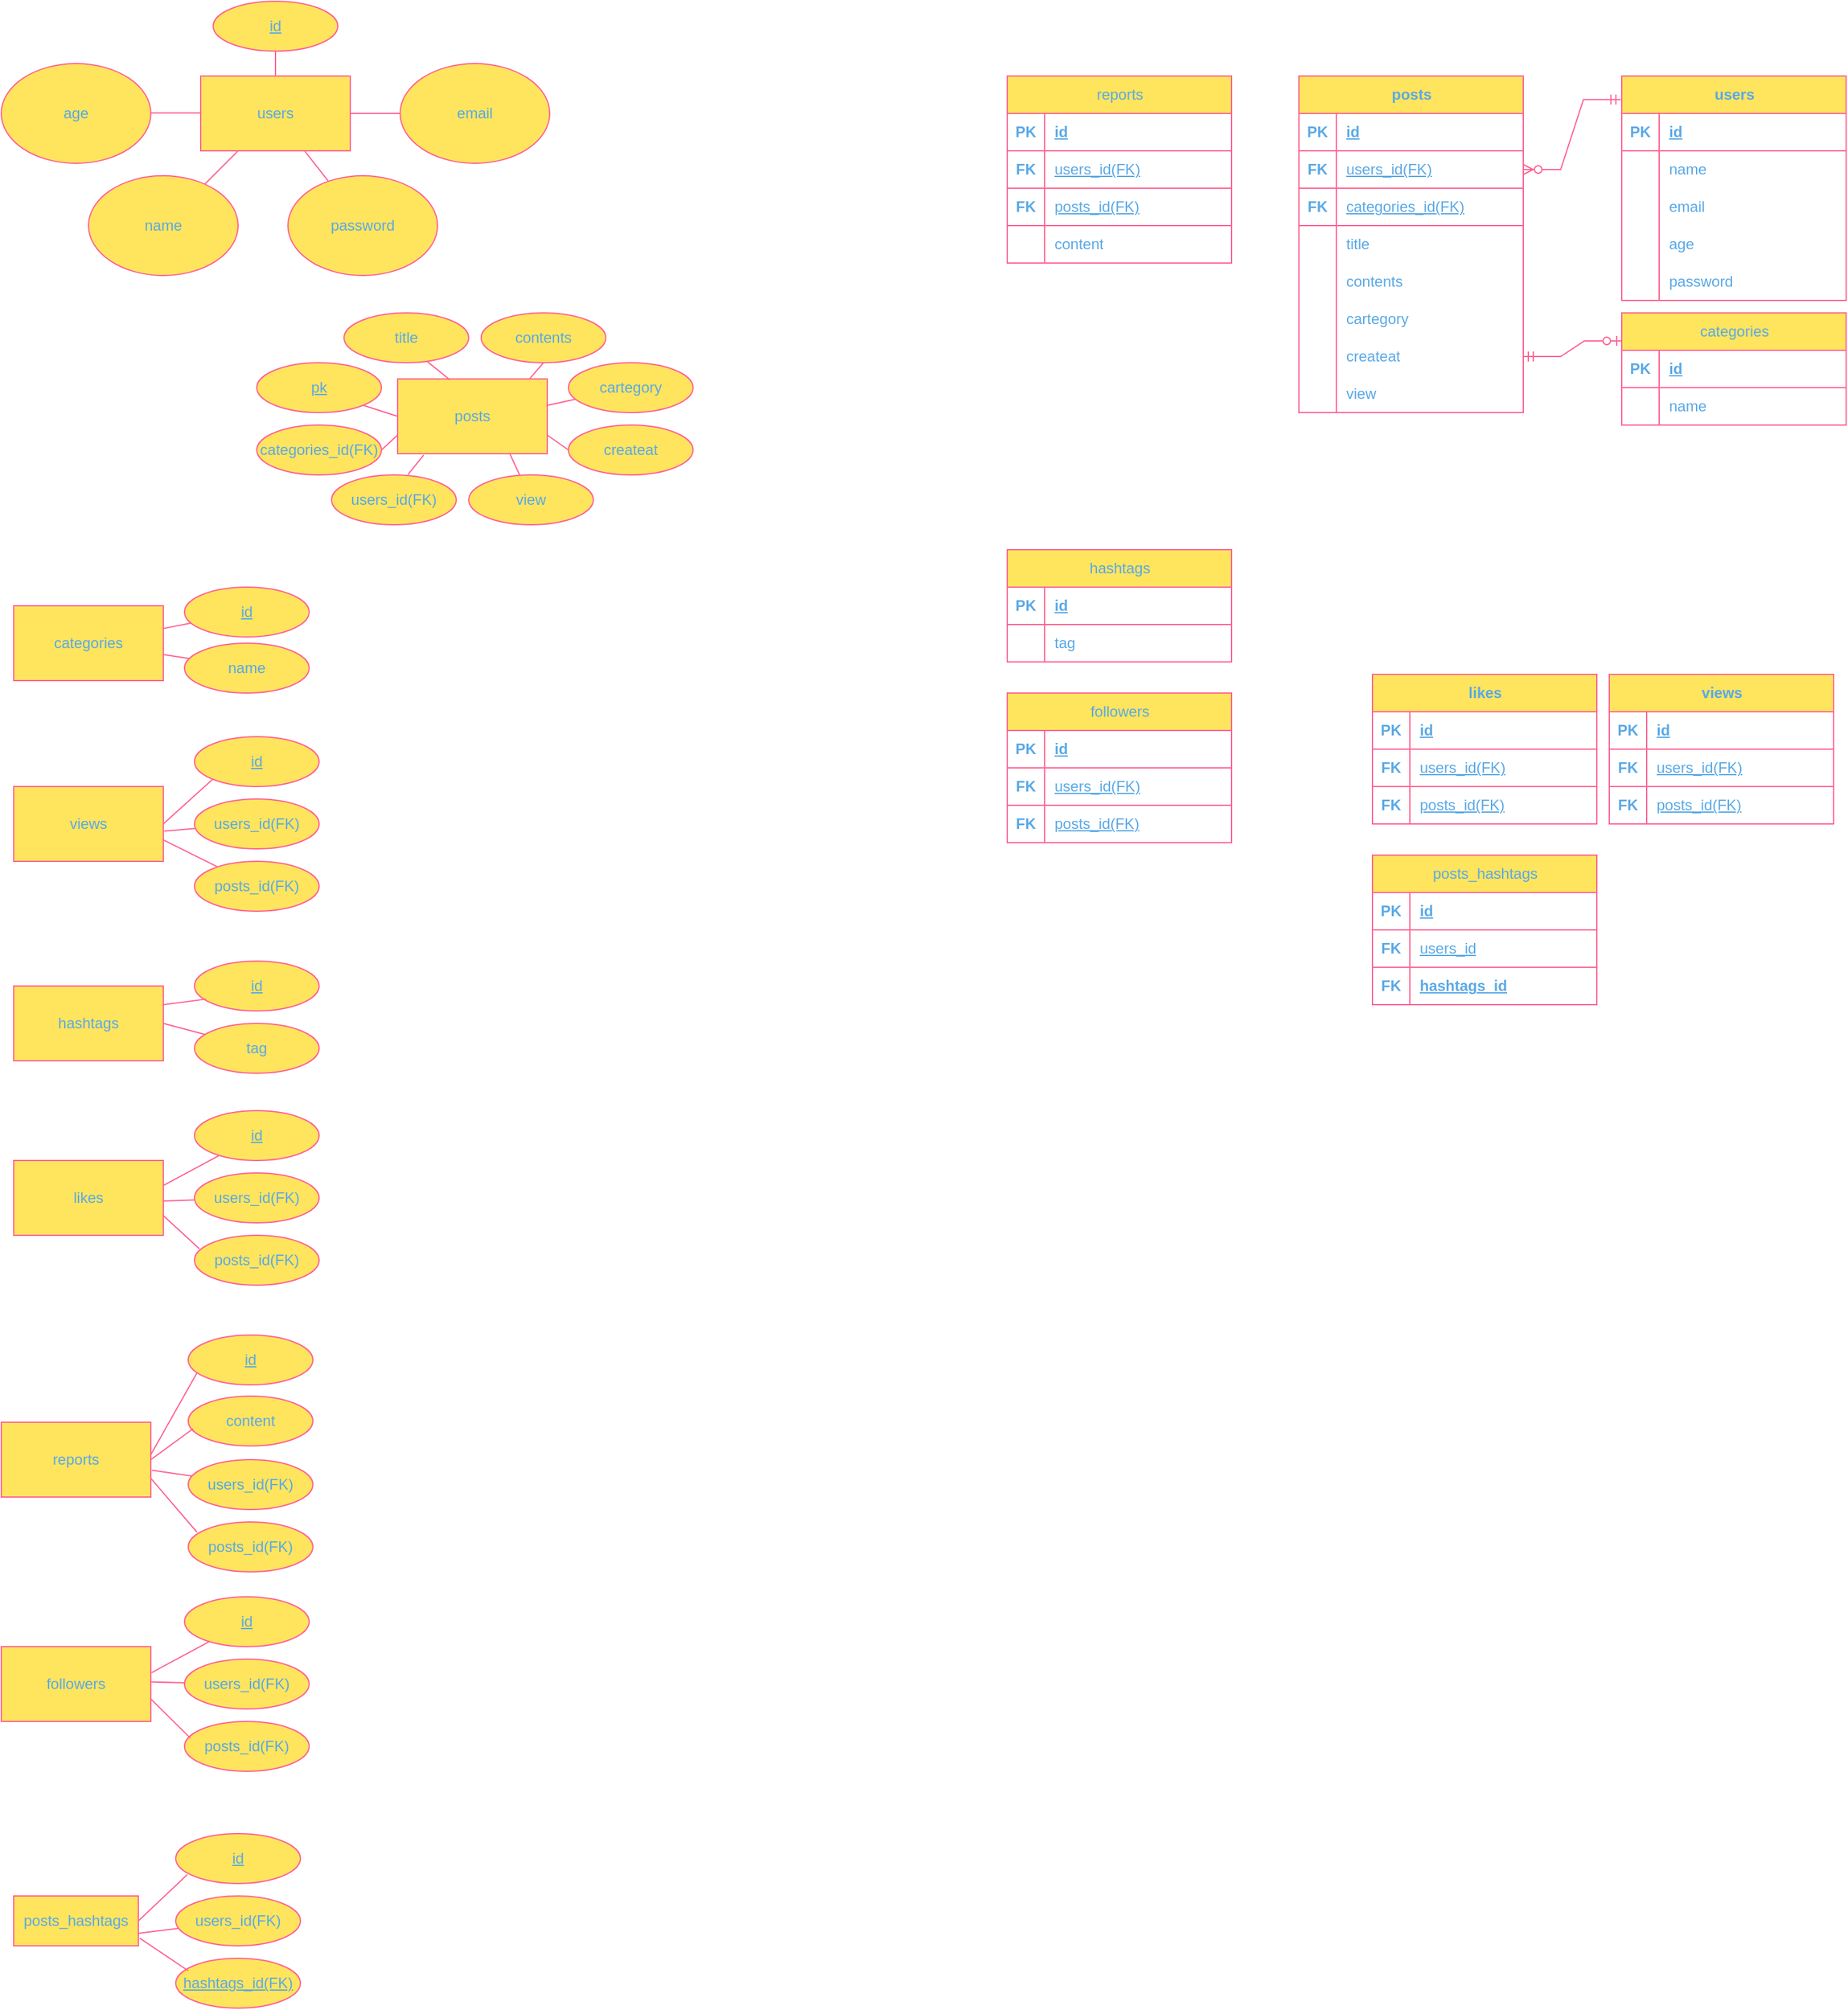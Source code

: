 <mxfile version="28.1.1">
  <diagram name="페이지-1" id="hV7F0KRpEXHVxbrO4tTi">
    <mxGraphModel dx="2009" dy="897" grid="1" gridSize="10" guides="1" tooltips="1" connect="1" arrows="1" fold="1" page="1" pageScale="1" pageWidth="827" pageHeight="1169" math="0" shadow="0">
      <root>
        <mxCell id="0" />
        <mxCell id="1" parent="0" />
        <mxCell id="pclMln9PGww5dzaaVnz9-1" value="users" style="rounded=0;whiteSpace=wrap;html=1;labelBackgroundColor=none;fillColor=#FFE45E;strokeColor=#FF6392;fontColor=#5AA9E6;" parent="1" vertex="1">
          <mxGeometry x="180" y="70" width="120" height="60" as="geometry" />
        </mxCell>
        <mxCell id="pclMln9PGww5dzaaVnz9-2" value="posts" style="rounded=0;whiteSpace=wrap;html=1;labelBackgroundColor=none;fillColor=#FFE45E;strokeColor=#FF6392;fontColor=#5AA9E6;" parent="1" vertex="1">
          <mxGeometry x="338" y="313" width="120" height="60" as="geometry" />
        </mxCell>
        <mxCell id="pclMln9PGww5dzaaVnz9-3" value="categories" style="rounded=0;whiteSpace=wrap;html=1;labelBackgroundColor=none;fillColor=#FFE45E;strokeColor=#FF6392;fontColor=#5AA9E6;" parent="1" vertex="1">
          <mxGeometry x="30" y="495" width="120" height="60" as="geometry" />
        </mxCell>
        <mxCell id="pclMln9PGww5dzaaVnz9-4" value="views" style="rounded=0;whiteSpace=wrap;html=1;labelBackgroundColor=none;fillColor=#FFE45E;strokeColor=#FF6392;fontColor=#5AA9E6;" parent="1" vertex="1">
          <mxGeometry x="30" y="640" width="120" height="60" as="geometry" />
        </mxCell>
        <mxCell id="pclMln9PGww5dzaaVnz9-5" value="hashtags" style="rounded=0;whiteSpace=wrap;html=1;labelBackgroundColor=none;fillColor=#FFE45E;strokeColor=#FF6392;fontColor=#5AA9E6;" parent="1" vertex="1">
          <mxGeometry x="30" y="800" width="120" height="60" as="geometry" />
        </mxCell>
        <mxCell id="pclMln9PGww5dzaaVnz9-6" value="likes" style="rounded=0;whiteSpace=wrap;html=1;labelBackgroundColor=none;fillColor=#FFE45E;strokeColor=#FF6392;fontColor=#5AA9E6;" parent="1" vertex="1">
          <mxGeometry x="30" y="940" width="120" height="60" as="geometry" />
        </mxCell>
        <mxCell id="pclMln9PGww5dzaaVnz9-7" value="reports" style="rounded=0;whiteSpace=wrap;html=1;labelBackgroundColor=none;fillColor=#FFE45E;strokeColor=#FF6392;fontColor=#5AA9E6;" parent="1" vertex="1">
          <mxGeometry x="20" y="1150" width="120" height="60" as="geometry" />
        </mxCell>
        <mxCell id="pclMln9PGww5dzaaVnz9-8" value="followers" style="rounded=0;whiteSpace=wrap;html=1;labelBackgroundColor=none;fillColor=#FFE45E;strokeColor=#FF6392;fontColor=#5AA9E6;" parent="1" vertex="1">
          <mxGeometry x="20" y="1330" width="120" height="60" as="geometry" />
        </mxCell>
        <mxCell id="pclMln9PGww5dzaaVnz9-9" value="email" style="ellipse;whiteSpace=wrap;html=1;labelBackgroundColor=none;fillColor=#FFE45E;strokeColor=#FF6392;fontColor=#5AA9E6;" parent="1" vertex="1">
          <mxGeometry x="340" y="60" width="120" height="80" as="geometry" />
        </mxCell>
        <mxCell id="pclMln9PGww5dzaaVnz9-10" value="password" style="ellipse;whiteSpace=wrap;html=1;labelBackgroundColor=none;fillColor=#FFE45E;strokeColor=#FF6392;fontColor=#5AA9E6;" parent="1" vertex="1">
          <mxGeometry x="250" y="150" width="120" height="80" as="geometry" />
        </mxCell>
        <mxCell id="pclMln9PGww5dzaaVnz9-11" value="name" style="ellipse;whiteSpace=wrap;html=1;labelBackgroundColor=none;fillColor=#FFE45E;strokeColor=#FF6392;fontColor=#5AA9E6;" parent="1" vertex="1">
          <mxGeometry x="90" y="150" width="120" height="80" as="geometry" />
        </mxCell>
        <mxCell id="pclMln9PGww5dzaaVnz9-12" value="age" style="ellipse;whiteSpace=wrap;html=1;labelBackgroundColor=none;fillColor=#FFE45E;strokeColor=#FF6392;fontColor=#5AA9E6;" parent="1" vertex="1">
          <mxGeometry x="20" y="60" width="120" height="80" as="geometry" />
        </mxCell>
        <mxCell id="pclMln9PGww5dzaaVnz9-13" value="id" style="ellipse;whiteSpace=wrap;html=1;align=center;fontStyle=4;labelBackgroundColor=none;fillColor=#FFE45E;strokeColor=#FF6392;fontColor=#5AA9E6;" parent="1" vertex="1">
          <mxGeometry x="190" y="10" width="100" height="40" as="geometry" />
        </mxCell>
        <mxCell id="pclMln9PGww5dzaaVnz9-14" value="" style="endArrow=none;html=1;rounded=0;labelBackgroundColor=none;strokeColor=#FF6392;fontColor=default;" parent="1" target="pclMln9PGww5dzaaVnz9-11" edge="1">
          <mxGeometry relative="1" as="geometry">
            <mxPoint x="210" y="130" as="sourcePoint" />
            <mxPoint x="290" y="420" as="targetPoint" />
          </mxGeometry>
        </mxCell>
        <mxCell id="pclMln9PGww5dzaaVnz9-15" value="" style="endArrow=none;html=1;rounded=0;labelBackgroundColor=none;strokeColor=#FF6392;fontColor=default;" parent="1" source="pclMln9PGww5dzaaVnz9-10" target="pclMln9PGww5dzaaVnz9-1" edge="1">
          <mxGeometry relative="1" as="geometry">
            <mxPoint x="267" y="140" as="sourcePoint" />
            <mxPoint x="240" y="167" as="targetPoint" />
          </mxGeometry>
        </mxCell>
        <mxCell id="pclMln9PGww5dzaaVnz9-16" value="" style="endArrow=none;html=1;rounded=0;entryX=1;entryY=0.5;entryDx=0;entryDy=0;labelBackgroundColor=none;strokeColor=#FF6392;fontColor=default;" parent="1" source="pclMln9PGww5dzaaVnz9-9" target="pclMln9PGww5dzaaVnz9-1" edge="1">
          <mxGeometry relative="1" as="geometry">
            <mxPoint x="292" y="165" as="sourcePoint" />
            <mxPoint x="273" y="140" as="targetPoint" />
          </mxGeometry>
        </mxCell>
        <mxCell id="pclMln9PGww5dzaaVnz9-17" value="" style="endArrow=none;html=1;rounded=0;entryX=1;entryY=0.5;entryDx=0;entryDy=0;labelBackgroundColor=none;strokeColor=#FF6392;fontColor=default;" parent="1" edge="1">
          <mxGeometry relative="1" as="geometry">
            <mxPoint x="180" y="99.63" as="sourcePoint" />
            <mxPoint x="140" y="99.63" as="targetPoint" />
          </mxGeometry>
        </mxCell>
        <mxCell id="pclMln9PGww5dzaaVnz9-19" value="" style="endArrow=none;html=1;rounded=0;entryX=0.5;entryY=1;entryDx=0;entryDy=0;labelBackgroundColor=none;strokeColor=#FF6392;fontColor=default;" parent="1" source="pclMln9PGww5dzaaVnz9-1" target="pclMln9PGww5dzaaVnz9-13" edge="1">
          <mxGeometry relative="1" as="geometry">
            <mxPoint x="190" y="109.63" as="sourcePoint" />
            <mxPoint x="150" y="109.63" as="targetPoint" />
          </mxGeometry>
        </mxCell>
        <mxCell id="pclMln9PGww5dzaaVnz9-20" value="users" style="shape=table;startSize=30;container=1;collapsible=1;childLayout=tableLayout;fixedRows=1;rowLines=0;fontStyle=1;align=center;resizeLast=1;html=1;labelBackgroundColor=none;fillColor=#FFE45E;strokeColor=#FF6392;fontColor=#5AA9E6;" parent="1" vertex="1">
          <mxGeometry x="1320" y="70" width="180" height="180" as="geometry">
            <mxRectangle x="620" y="50" width="70" height="30" as="alternateBounds" />
          </mxGeometry>
        </mxCell>
        <mxCell id="pclMln9PGww5dzaaVnz9-21" value="" style="shape=tableRow;horizontal=0;startSize=0;swimlaneHead=0;swimlaneBody=0;fillColor=none;collapsible=0;dropTarget=0;points=[[0,0.5],[1,0.5]];portConstraint=eastwest;top=0;left=0;right=0;bottom=1;labelBackgroundColor=none;strokeColor=#FF6392;fontColor=#5AA9E6;" parent="pclMln9PGww5dzaaVnz9-20" vertex="1">
          <mxGeometry y="30" width="180" height="30" as="geometry" />
        </mxCell>
        <mxCell id="pclMln9PGww5dzaaVnz9-22" value="PK" style="shape=partialRectangle;connectable=0;fillColor=none;top=0;left=0;bottom=0;right=0;fontStyle=1;overflow=hidden;whiteSpace=wrap;html=1;labelBackgroundColor=none;strokeColor=#FF6392;fontColor=#5AA9E6;" parent="pclMln9PGww5dzaaVnz9-21" vertex="1">
          <mxGeometry width="30" height="30" as="geometry">
            <mxRectangle width="30" height="30" as="alternateBounds" />
          </mxGeometry>
        </mxCell>
        <mxCell id="pclMln9PGww5dzaaVnz9-23" value="id" style="shape=partialRectangle;connectable=0;fillColor=none;top=0;left=0;bottom=0;right=0;align=left;spacingLeft=6;fontStyle=5;overflow=hidden;whiteSpace=wrap;html=1;labelBackgroundColor=none;strokeColor=#FF6392;fontColor=#5AA9E6;" parent="pclMln9PGww5dzaaVnz9-21" vertex="1">
          <mxGeometry x="30" width="150" height="30" as="geometry">
            <mxRectangle width="150" height="30" as="alternateBounds" />
          </mxGeometry>
        </mxCell>
        <mxCell id="pclMln9PGww5dzaaVnz9-24" value="" style="shape=tableRow;horizontal=0;startSize=0;swimlaneHead=0;swimlaneBody=0;fillColor=none;collapsible=0;dropTarget=0;points=[[0,0.5],[1,0.5]];portConstraint=eastwest;top=0;left=0;right=0;bottom=0;labelBackgroundColor=none;strokeColor=#FF6392;fontColor=#5AA9E6;" parent="pclMln9PGww5dzaaVnz9-20" vertex="1">
          <mxGeometry y="60" width="180" height="30" as="geometry" />
        </mxCell>
        <mxCell id="pclMln9PGww5dzaaVnz9-25" value="" style="shape=partialRectangle;connectable=0;fillColor=none;top=0;left=0;bottom=0;right=0;editable=1;overflow=hidden;whiteSpace=wrap;html=1;labelBackgroundColor=none;strokeColor=#FF6392;fontColor=#5AA9E6;" parent="pclMln9PGww5dzaaVnz9-24" vertex="1">
          <mxGeometry width="30" height="30" as="geometry">
            <mxRectangle width="30" height="30" as="alternateBounds" />
          </mxGeometry>
        </mxCell>
        <mxCell id="pclMln9PGww5dzaaVnz9-26" value="name" style="shape=partialRectangle;connectable=0;fillColor=none;top=0;left=0;bottom=0;right=0;align=left;spacingLeft=6;overflow=hidden;whiteSpace=wrap;html=1;labelBackgroundColor=none;strokeColor=#FF6392;fontColor=#5AA9E6;" parent="pclMln9PGww5dzaaVnz9-24" vertex="1">
          <mxGeometry x="30" width="150" height="30" as="geometry">
            <mxRectangle width="150" height="30" as="alternateBounds" />
          </mxGeometry>
        </mxCell>
        <mxCell id="pclMln9PGww5dzaaVnz9-27" value="" style="shape=tableRow;horizontal=0;startSize=0;swimlaneHead=0;swimlaneBody=0;fillColor=none;collapsible=0;dropTarget=0;points=[[0,0.5],[1,0.5]];portConstraint=eastwest;top=0;left=0;right=0;bottom=0;labelBackgroundColor=none;strokeColor=#FF6392;fontColor=#5AA9E6;" parent="pclMln9PGww5dzaaVnz9-20" vertex="1">
          <mxGeometry y="90" width="180" height="30" as="geometry" />
        </mxCell>
        <mxCell id="pclMln9PGww5dzaaVnz9-28" value="" style="shape=partialRectangle;connectable=0;fillColor=none;top=0;left=0;bottom=0;right=0;editable=1;overflow=hidden;whiteSpace=wrap;html=1;labelBackgroundColor=none;strokeColor=#FF6392;fontColor=#5AA9E6;" parent="pclMln9PGww5dzaaVnz9-27" vertex="1">
          <mxGeometry width="30" height="30" as="geometry">
            <mxRectangle width="30" height="30" as="alternateBounds" />
          </mxGeometry>
        </mxCell>
        <mxCell id="pclMln9PGww5dzaaVnz9-29" value="email" style="shape=partialRectangle;connectable=0;fillColor=none;top=0;left=0;bottom=0;right=0;align=left;spacingLeft=6;overflow=hidden;whiteSpace=wrap;html=1;labelBackgroundColor=none;strokeColor=#FF6392;fontColor=#5AA9E6;" parent="pclMln9PGww5dzaaVnz9-27" vertex="1">
          <mxGeometry x="30" width="150" height="30" as="geometry">
            <mxRectangle width="150" height="30" as="alternateBounds" />
          </mxGeometry>
        </mxCell>
        <mxCell id="pclMln9PGww5dzaaVnz9-30" value="" style="shape=tableRow;horizontal=0;startSize=0;swimlaneHead=0;swimlaneBody=0;fillColor=none;collapsible=0;dropTarget=0;points=[[0,0.5],[1,0.5]];portConstraint=eastwest;top=0;left=0;right=0;bottom=0;labelBackgroundColor=none;strokeColor=#FF6392;fontColor=#5AA9E6;" parent="pclMln9PGww5dzaaVnz9-20" vertex="1">
          <mxGeometry y="120" width="180" height="30" as="geometry" />
        </mxCell>
        <mxCell id="pclMln9PGww5dzaaVnz9-31" value="" style="shape=partialRectangle;connectable=0;fillColor=none;top=0;left=0;bottom=0;right=0;editable=1;overflow=hidden;whiteSpace=wrap;html=1;labelBackgroundColor=none;strokeColor=#FF6392;fontColor=#5AA9E6;" parent="pclMln9PGww5dzaaVnz9-30" vertex="1">
          <mxGeometry width="30" height="30" as="geometry">
            <mxRectangle width="30" height="30" as="alternateBounds" />
          </mxGeometry>
        </mxCell>
        <mxCell id="pclMln9PGww5dzaaVnz9-32" value="age" style="shape=partialRectangle;connectable=0;fillColor=none;top=0;left=0;bottom=0;right=0;align=left;spacingLeft=6;overflow=hidden;whiteSpace=wrap;html=1;labelBackgroundColor=none;strokeColor=#FF6392;fontColor=#5AA9E6;" parent="pclMln9PGww5dzaaVnz9-30" vertex="1">
          <mxGeometry x="30" width="150" height="30" as="geometry">
            <mxRectangle width="150" height="30" as="alternateBounds" />
          </mxGeometry>
        </mxCell>
        <mxCell id="pclMln9PGww5dzaaVnz9-33" value="" style="shape=tableRow;horizontal=0;startSize=0;swimlaneHead=0;swimlaneBody=0;fillColor=none;collapsible=0;dropTarget=0;points=[[0,0.5],[1,0.5]];portConstraint=eastwest;top=0;left=0;right=0;bottom=0;labelBackgroundColor=none;strokeColor=#FF6392;fontColor=#5AA9E6;" parent="pclMln9PGww5dzaaVnz9-20" vertex="1">
          <mxGeometry y="150" width="180" height="30" as="geometry" />
        </mxCell>
        <mxCell id="pclMln9PGww5dzaaVnz9-34" value="" style="shape=partialRectangle;connectable=0;fillColor=none;top=0;left=0;bottom=0;right=0;editable=1;overflow=hidden;whiteSpace=wrap;html=1;labelBackgroundColor=none;strokeColor=#FF6392;fontColor=#5AA9E6;" parent="pclMln9PGww5dzaaVnz9-33" vertex="1">
          <mxGeometry width="30" height="30" as="geometry">
            <mxRectangle width="30" height="30" as="alternateBounds" />
          </mxGeometry>
        </mxCell>
        <mxCell id="pclMln9PGww5dzaaVnz9-35" value="password" style="shape=partialRectangle;connectable=0;fillColor=none;top=0;left=0;bottom=0;right=0;align=left;spacingLeft=6;overflow=hidden;whiteSpace=wrap;html=1;labelBackgroundColor=none;strokeColor=#FF6392;fontColor=#5AA9E6;" parent="pclMln9PGww5dzaaVnz9-33" vertex="1">
          <mxGeometry x="30" width="150" height="30" as="geometry">
            <mxRectangle width="150" height="30" as="alternateBounds" />
          </mxGeometry>
        </mxCell>
        <mxCell id="pclMln9PGww5dzaaVnz9-36" value="createat" style="ellipse;whiteSpace=wrap;html=1;align=center;labelBackgroundColor=none;fillColor=#FFE45E;strokeColor=#FF6392;fontColor=#5AA9E6;" parent="1" vertex="1">
          <mxGeometry x="475" y="350" width="100" height="40" as="geometry" />
        </mxCell>
        <mxCell id="pclMln9PGww5dzaaVnz9-37" value="cartegory" style="ellipse;whiteSpace=wrap;html=1;align=center;labelBackgroundColor=none;fillColor=#FFE45E;strokeColor=#FF6392;fontColor=#5AA9E6;" parent="1" vertex="1">
          <mxGeometry x="475" y="300" width="100" height="40" as="geometry" />
        </mxCell>
        <mxCell id="pclMln9PGww5dzaaVnz9-38" value="view" style="ellipse;whiteSpace=wrap;html=1;align=center;labelBackgroundColor=none;fillColor=#FFE45E;strokeColor=#FF6392;fontColor=#5AA9E6;" parent="1" vertex="1">
          <mxGeometry x="395" y="390" width="100" height="40" as="geometry" />
        </mxCell>
        <mxCell id="pclMln9PGww5dzaaVnz9-39" value="users_id(FK)" style="ellipse;whiteSpace=wrap;html=1;align=center;labelBackgroundColor=none;fillColor=#FFE45E;strokeColor=#FF6392;fontColor=#5AA9E6;" parent="1" vertex="1">
          <mxGeometry x="285" y="390" width="100" height="40" as="geometry" />
        </mxCell>
        <mxCell id="pclMln9PGww5dzaaVnz9-40" value="categories_id(FK)" style="ellipse;whiteSpace=wrap;html=1;align=center;labelBackgroundColor=none;fillColor=#FFE45E;strokeColor=#FF6392;fontColor=#5AA9E6;" parent="1" vertex="1">
          <mxGeometry x="225" y="350" width="100" height="40" as="geometry" />
        </mxCell>
        <mxCell id="pclMln9PGww5dzaaVnz9-42" value="contents" style="ellipse;whiteSpace=wrap;html=1;align=center;labelBackgroundColor=none;fillColor=#FFE45E;strokeColor=#FF6392;fontColor=#5AA9E6;" parent="1" vertex="1">
          <mxGeometry x="405" y="260" width="100" height="40" as="geometry" />
        </mxCell>
        <mxCell id="pclMln9PGww5dzaaVnz9-43" value="title" style="ellipse;whiteSpace=wrap;html=1;align=center;labelBackgroundColor=none;fillColor=#FFE45E;strokeColor=#FF6392;fontColor=#5AA9E6;" parent="1" vertex="1">
          <mxGeometry x="295" y="260" width="100" height="40" as="geometry" />
        </mxCell>
        <mxCell id="pclMln9PGww5dzaaVnz9-45" value="pk" style="ellipse;whiteSpace=wrap;html=1;align=center;fontStyle=4;labelBackgroundColor=none;fillColor=#FFE45E;strokeColor=#FF6392;fontColor=#5AA9E6;" parent="1" vertex="1">
          <mxGeometry x="225" y="300" width="100" height="40" as="geometry" />
        </mxCell>
        <mxCell id="pclMln9PGww5dzaaVnz9-46" value="" style="endArrow=none;html=1;rounded=0;entryX=0;entryY=0.5;entryDx=0;entryDy=0;exitX=1;exitY=1;exitDx=0;exitDy=0;labelBackgroundColor=none;strokeColor=#FF6392;fontColor=default;" parent="1" source="pclMln9PGww5dzaaVnz9-45" target="pclMln9PGww5dzaaVnz9-2" edge="1">
          <mxGeometry relative="1" as="geometry">
            <mxPoint x="105" y="340" as="sourcePoint" />
            <mxPoint x="265" y="340" as="targetPoint" />
          </mxGeometry>
        </mxCell>
        <mxCell id="pclMln9PGww5dzaaVnz9-47" value="" style="endArrow=none;html=1;rounded=0;entryX=1;entryY=0.5;entryDx=0;entryDy=0;exitX=0;exitY=0.75;exitDx=0;exitDy=0;labelBackgroundColor=none;strokeColor=#FF6392;fontColor=default;" parent="1" source="pclMln9PGww5dzaaVnz9-2" target="pclMln9PGww5dzaaVnz9-40" edge="1">
          <mxGeometry relative="1" as="geometry">
            <mxPoint x="320" y="344" as="sourcePoint" />
            <mxPoint x="345" y="360" as="targetPoint" />
          </mxGeometry>
        </mxCell>
        <mxCell id="pclMln9PGww5dzaaVnz9-48" value="" style="endArrow=none;html=1;rounded=0;entryX=0.613;entryY=-0.007;entryDx=0;entryDy=0;exitX=0.174;exitY=1.017;exitDx=0;exitDy=0;exitPerimeter=0;entryPerimeter=0;labelBackgroundColor=none;strokeColor=#FF6392;fontColor=default;" parent="1" source="pclMln9PGww5dzaaVnz9-2" target="pclMln9PGww5dzaaVnz9-39" edge="1">
          <mxGeometry relative="1" as="geometry">
            <mxPoint x="345" y="375" as="sourcePoint" />
            <mxPoint x="335" y="380" as="targetPoint" />
          </mxGeometry>
        </mxCell>
        <mxCell id="pclMln9PGww5dzaaVnz9-49" value="" style="endArrow=none;html=1;rounded=0;exitX=0.75;exitY=1;exitDx=0;exitDy=0;labelBackgroundColor=none;strokeColor=#FF6392;fontColor=default;" parent="1" source="pclMln9PGww5dzaaVnz9-2" target="pclMln9PGww5dzaaVnz9-38" edge="1">
          <mxGeometry relative="1" as="geometry">
            <mxPoint x="366" y="391" as="sourcePoint" />
            <mxPoint x="356" y="400" as="targetPoint" />
          </mxGeometry>
        </mxCell>
        <mxCell id="pclMln9PGww5dzaaVnz9-50" value="" style="endArrow=none;html=1;rounded=0;exitX=1;exitY=0.75;exitDx=0;exitDy=0;entryX=0;entryY=0.5;entryDx=0;entryDy=0;labelBackgroundColor=none;strokeColor=#FF6392;fontColor=default;" parent="1" source="pclMln9PGww5dzaaVnz9-2" target="pclMln9PGww5dzaaVnz9-36" edge="1">
          <mxGeometry relative="1" as="geometry">
            <mxPoint x="435" y="390" as="sourcePoint" />
            <mxPoint x="442" y="401" as="targetPoint" />
          </mxGeometry>
        </mxCell>
        <mxCell id="pclMln9PGww5dzaaVnz9-51" value="" style="endArrow=none;html=1;rounded=0;exitX=0.999;exitY=0.355;exitDx=0;exitDy=0;exitPerimeter=0;labelBackgroundColor=none;strokeColor=#FF6392;fontColor=default;" parent="1" source="pclMln9PGww5dzaaVnz9-2" target="pclMln9PGww5dzaaVnz9-37" edge="1">
          <mxGeometry relative="1" as="geometry">
            <mxPoint x="465" y="375" as="sourcePoint" />
            <mxPoint x="485" y="380" as="targetPoint" />
          </mxGeometry>
        </mxCell>
        <mxCell id="pclMln9PGww5dzaaVnz9-54" value="" style="endArrow=none;html=1;rounded=0;exitX=0.882;exitY=-0.001;exitDx=0;exitDy=0;exitPerimeter=0;entryX=0.5;entryY=1;entryDx=0;entryDy=0;labelBackgroundColor=none;strokeColor=#FF6392;fontColor=default;" parent="1" source="pclMln9PGww5dzaaVnz9-2" target="pclMln9PGww5dzaaVnz9-42" edge="1">
          <mxGeometry relative="1" as="geometry">
            <mxPoint x="465" y="351" as="sourcePoint" />
            <mxPoint x="495" y="342" as="targetPoint" />
          </mxGeometry>
        </mxCell>
        <mxCell id="pclMln9PGww5dzaaVnz9-55" value="" style="endArrow=none;html=1;rounded=0;exitX=0.35;exitY=0.012;exitDx=0;exitDy=0;exitPerimeter=0;entryX=0.669;entryY=0.98;entryDx=0;entryDy=0;entryPerimeter=0;labelBackgroundColor=none;strokeColor=#FF6392;fontColor=default;" parent="1" source="pclMln9PGww5dzaaVnz9-2" target="pclMln9PGww5dzaaVnz9-43" edge="1">
          <mxGeometry relative="1" as="geometry">
            <mxPoint x="451" y="330" as="sourcePoint" />
            <mxPoint x="465" y="310" as="targetPoint" />
          </mxGeometry>
        </mxCell>
        <mxCell id="pclMln9PGww5dzaaVnz9-57" value="posts" style="shape=table;startSize=30;container=1;collapsible=1;childLayout=tableLayout;fixedRows=1;rowLines=0;fontStyle=1;align=center;resizeLast=1;html=1;labelBackgroundColor=none;fillColor=#FFE45E;strokeColor=#FF6392;fontColor=#5AA9E6;" parent="1" vertex="1">
          <mxGeometry x="1061" y="70" width="180" height="270" as="geometry" />
        </mxCell>
        <mxCell id="pclMln9PGww5dzaaVnz9-58" value="" style="shape=tableRow;horizontal=0;startSize=0;swimlaneHead=0;swimlaneBody=0;fillColor=none;collapsible=0;dropTarget=0;points=[[0,0.5],[1,0.5]];portConstraint=eastwest;top=0;left=0;right=0;bottom=1;labelBackgroundColor=none;strokeColor=#FF6392;fontColor=#5AA9E6;" parent="pclMln9PGww5dzaaVnz9-57" vertex="1">
          <mxGeometry y="30" width="180" height="30" as="geometry" />
        </mxCell>
        <mxCell id="pclMln9PGww5dzaaVnz9-59" value="PK" style="shape=partialRectangle;connectable=0;fillColor=none;top=0;left=0;bottom=0;right=0;fontStyle=1;overflow=hidden;whiteSpace=wrap;html=1;labelBackgroundColor=none;strokeColor=#FF6392;fontColor=#5AA9E6;" parent="pclMln9PGww5dzaaVnz9-58" vertex="1">
          <mxGeometry width="30" height="30" as="geometry">
            <mxRectangle width="30" height="30" as="alternateBounds" />
          </mxGeometry>
        </mxCell>
        <mxCell id="pclMln9PGww5dzaaVnz9-60" value="id" style="shape=partialRectangle;connectable=0;fillColor=none;top=0;left=0;bottom=0;right=0;align=left;spacingLeft=6;fontStyle=5;overflow=hidden;whiteSpace=wrap;html=1;labelBackgroundColor=none;strokeColor=#FF6392;fontColor=#5AA9E6;" parent="pclMln9PGww5dzaaVnz9-58" vertex="1">
          <mxGeometry x="30" width="150" height="30" as="geometry">
            <mxRectangle width="150" height="30" as="alternateBounds" />
          </mxGeometry>
        </mxCell>
        <mxCell id="pclMln9PGww5dzaaVnz9-140" value="" style="shape=tableRow;horizontal=0;startSize=0;swimlaneHead=0;swimlaneBody=0;fillColor=none;collapsible=0;dropTarget=0;points=[[0,0.5],[1,0.5]];portConstraint=eastwest;top=0;left=0;right=0;bottom=1;labelBackgroundColor=none;strokeColor=#FF6392;fontColor=#5AA9E6;" parent="pclMln9PGww5dzaaVnz9-57" vertex="1">
          <mxGeometry y="60" width="180" height="30" as="geometry" />
        </mxCell>
        <mxCell id="pclMln9PGww5dzaaVnz9-141" value="FK" style="shape=partialRectangle;connectable=0;fillColor=none;top=0;left=0;bottom=0;right=0;fontStyle=1;overflow=hidden;whiteSpace=wrap;html=1;labelBackgroundColor=none;strokeColor=#FF6392;fontColor=#5AA9E6;" parent="pclMln9PGww5dzaaVnz9-140" vertex="1">
          <mxGeometry width="30" height="30" as="geometry">
            <mxRectangle width="30" height="30" as="alternateBounds" />
          </mxGeometry>
        </mxCell>
        <mxCell id="pclMln9PGww5dzaaVnz9-142" value="&lt;span style=&quot;font-weight: 400;&quot;&gt;users_id(FK)&lt;/span&gt;" style="shape=partialRectangle;connectable=0;fillColor=none;top=0;left=0;bottom=0;right=0;align=left;spacingLeft=6;fontStyle=5;overflow=hidden;whiteSpace=wrap;html=1;labelBackgroundColor=none;strokeColor=#FF6392;fontColor=#5AA9E6;" parent="pclMln9PGww5dzaaVnz9-140" vertex="1">
          <mxGeometry x="30" width="150" height="30" as="geometry">
            <mxRectangle width="150" height="30" as="alternateBounds" />
          </mxGeometry>
        </mxCell>
        <mxCell id="pclMln9PGww5dzaaVnz9-143" value="" style="shape=tableRow;horizontal=0;startSize=0;swimlaneHead=0;swimlaneBody=0;fillColor=none;collapsible=0;dropTarget=0;points=[[0,0.5],[1,0.5]];portConstraint=eastwest;top=0;left=0;right=0;bottom=1;labelBackgroundColor=none;strokeColor=#FF6392;fontColor=#5AA9E6;" parent="pclMln9PGww5dzaaVnz9-57" vertex="1">
          <mxGeometry y="90" width="180" height="30" as="geometry" />
        </mxCell>
        <mxCell id="pclMln9PGww5dzaaVnz9-144" value="FK" style="shape=partialRectangle;connectable=0;fillColor=none;top=0;left=0;bottom=0;right=0;fontStyle=1;overflow=hidden;whiteSpace=wrap;html=1;labelBackgroundColor=none;strokeColor=#FF6392;fontColor=#5AA9E6;" parent="pclMln9PGww5dzaaVnz9-143" vertex="1">
          <mxGeometry width="30" height="30" as="geometry">
            <mxRectangle width="30" height="30" as="alternateBounds" />
          </mxGeometry>
        </mxCell>
        <mxCell id="pclMln9PGww5dzaaVnz9-145" value="&lt;span style=&quot;font-weight: 400;&quot;&gt;categories_id(FK)&lt;/span&gt;" style="shape=partialRectangle;connectable=0;fillColor=none;top=0;left=0;bottom=0;right=0;align=left;spacingLeft=6;fontStyle=5;overflow=hidden;whiteSpace=wrap;html=1;labelBackgroundColor=none;strokeColor=#FF6392;fontColor=#5AA9E6;" parent="pclMln9PGww5dzaaVnz9-143" vertex="1">
          <mxGeometry x="30" width="150" height="30" as="geometry">
            <mxRectangle width="150" height="30" as="alternateBounds" />
          </mxGeometry>
        </mxCell>
        <mxCell id="pclMln9PGww5dzaaVnz9-61" value="" style="shape=tableRow;horizontal=0;startSize=0;swimlaneHead=0;swimlaneBody=0;fillColor=none;collapsible=0;dropTarget=0;points=[[0,0.5],[1,0.5]];portConstraint=eastwest;top=0;left=0;right=0;bottom=0;labelBackgroundColor=none;strokeColor=#FF6392;fontColor=#5AA9E6;" parent="pclMln9PGww5dzaaVnz9-57" vertex="1">
          <mxGeometry y="120" width="180" height="30" as="geometry" />
        </mxCell>
        <mxCell id="pclMln9PGww5dzaaVnz9-62" value="" style="shape=partialRectangle;connectable=0;fillColor=none;top=0;left=0;bottom=0;right=0;editable=1;overflow=hidden;whiteSpace=wrap;html=1;labelBackgroundColor=none;strokeColor=#FF6392;fontColor=#5AA9E6;" parent="pclMln9PGww5dzaaVnz9-61" vertex="1">
          <mxGeometry width="30" height="30" as="geometry">
            <mxRectangle width="30" height="30" as="alternateBounds" />
          </mxGeometry>
        </mxCell>
        <mxCell id="pclMln9PGww5dzaaVnz9-63" value="title" style="shape=partialRectangle;connectable=0;fillColor=none;top=0;left=0;bottom=0;right=0;align=left;spacingLeft=6;overflow=hidden;whiteSpace=wrap;html=1;labelBackgroundColor=none;strokeColor=#FF6392;fontColor=#5AA9E6;" parent="pclMln9PGww5dzaaVnz9-61" vertex="1">
          <mxGeometry x="30" width="150" height="30" as="geometry">
            <mxRectangle width="150" height="30" as="alternateBounds" />
          </mxGeometry>
        </mxCell>
        <mxCell id="pclMln9PGww5dzaaVnz9-64" value="" style="shape=tableRow;horizontal=0;startSize=0;swimlaneHead=0;swimlaneBody=0;fillColor=none;collapsible=0;dropTarget=0;points=[[0,0.5],[1,0.5]];portConstraint=eastwest;top=0;left=0;right=0;bottom=0;labelBackgroundColor=none;strokeColor=#FF6392;fontColor=#5AA9E6;" parent="pclMln9PGww5dzaaVnz9-57" vertex="1">
          <mxGeometry y="150" width="180" height="30" as="geometry" />
        </mxCell>
        <mxCell id="pclMln9PGww5dzaaVnz9-65" value="" style="shape=partialRectangle;connectable=0;fillColor=none;top=0;left=0;bottom=0;right=0;editable=1;overflow=hidden;whiteSpace=wrap;html=1;labelBackgroundColor=none;strokeColor=#FF6392;fontColor=#5AA9E6;" parent="pclMln9PGww5dzaaVnz9-64" vertex="1">
          <mxGeometry width="30" height="30" as="geometry">
            <mxRectangle width="30" height="30" as="alternateBounds" />
          </mxGeometry>
        </mxCell>
        <mxCell id="pclMln9PGww5dzaaVnz9-66" value="contents" style="shape=partialRectangle;connectable=0;fillColor=none;top=0;left=0;bottom=0;right=0;align=left;spacingLeft=6;overflow=hidden;whiteSpace=wrap;html=1;labelBackgroundColor=none;strokeColor=#FF6392;fontColor=#5AA9E6;" parent="pclMln9PGww5dzaaVnz9-64" vertex="1">
          <mxGeometry x="30" width="150" height="30" as="geometry">
            <mxRectangle width="150" height="30" as="alternateBounds" />
          </mxGeometry>
        </mxCell>
        <mxCell id="pclMln9PGww5dzaaVnz9-67" value="" style="shape=tableRow;horizontal=0;startSize=0;swimlaneHead=0;swimlaneBody=0;fillColor=none;collapsible=0;dropTarget=0;points=[[0,0.5],[1,0.5]];portConstraint=eastwest;top=0;left=0;right=0;bottom=0;labelBackgroundColor=none;strokeColor=#FF6392;fontColor=#5AA9E6;" parent="pclMln9PGww5dzaaVnz9-57" vertex="1">
          <mxGeometry y="180" width="180" height="30" as="geometry" />
        </mxCell>
        <mxCell id="pclMln9PGww5dzaaVnz9-68" value="" style="shape=partialRectangle;connectable=0;fillColor=none;top=0;left=0;bottom=0;right=0;editable=1;overflow=hidden;whiteSpace=wrap;html=1;labelBackgroundColor=none;strokeColor=#FF6392;fontColor=#5AA9E6;" parent="pclMln9PGww5dzaaVnz9-67" vertex="1">
          <mxGeometry width="30" height="30" as="geometry">
            <mxRectangle width="30" height="30" as="alternateBounds" />
          </mxGeometry>
        </mxCell>
        <mxCell id="pclMln9PGww5dzaaVnz9-69" value="cartegory" style="shape=partialRectangle;connectable=0;fillColor=none;top=0;left=0;bottom=0;right=0;align=left;spacingLeft=6;overflow=hidden;whiteSpace=wrap;html=1;labelBackgroundColor=none;strokeColor=#FF6392;fontColor=#5AA9E6;" parent="pclMln9PGww5dzaaVnz9-67" vertex="1">
          <mxGeometry x="30" width="150" height="30" as="geometry">
            <mxRectangle width="150" height="30" as="alternateBounds" />
          </mxGeometry>
        </mxCell>
        <mxCell id="pclMln9PGww5dzaaVnz9-70" value="" style="shape=tableRow;horizontal=0;startSize=0;swimlaneHead=0;swimlaneBody=0;fillColor=none;collapsible=0;dropTarget=0;points=[[0,0.5],[1,0.5]];portConstraint=eastwest;top=0;left=0;right=0;bottom=0;labelBackgroundColor=none;strokeColor=#FF6392;fontColor=#5AA9E6;" parent="pclMln9PGww5dzaaVnz9-57" vertex="1">
          <mxGeometry y="210" width="180" height="30" as="geometry" />
        </mxCell>
        <mxCell id="pclMln9PGww5dzaaVnz9-71" value="" style="shape=partialRectangle;connectable=0;fillColor=none;top=0;left=0;bottom=0;right=0;editable=1;overflow=hidden;whiteSpace=wrap;html=1;labelBackgroundColor=none;strokeColor=#FF6392;fontColor=#5AA9E6;" parent="pclMln9PGww5dzaaVnz9-70" vertex="1">
          <mxGeometry width="30" height="30" as="geometry">
            <mxRectangle width="30" height="30" as="alternateBounds" />
          </mxGeometry>
        </mxCell>
        <mxCell id="pclMln9PGww5dzaaVnz9-72" value="createat" style="shape=partialRectangle;connectable=0;fillColor=none;top=0;left=0;bottom=0;right=0;align=left;spacingLeft=6;overflow=hidden;whiteSpace=wrap;html=1;labelBackgroundColor=none;strokeColor=#FF6392;fontColor=#5AA9E6;" parent="pclMln9PGww5dzaaVnz9-70" vertex="1">
          <mxGeometry x="30" width="150" height="30" as="geometry">
            <mxRectangle width="150" height="30" as="alternateBounds" />
          </mxGeometry>
        </mxCell>
        <mxCell id="pclMln9PGww5dzaaVnz9-73" value="" style="shape=tableRow;horizontal=0;startSize=0;swimlaneHead=0;swimlaneBody=0;fillColor=none;collapsible=0;dropTarget=0;points=[[0,0.5],[1,0.5]];portConstraint=eastwest;top=0;left=0;right=0;bottom=0;labelBackgroundColor=none;strokeColor=#FF6392;fontColor=#5AA9E6;" parent="pclMln9PGww5dzaaVnz9-57" vertex="1">
          <mxGeometry y="240" width="180" height="30" as="geometry" />
        </mxCell>
        <mxCell id="pclMln9PGww5dzaaVnz9-74" value="" style="shape=partialRectangle;connectable=0;fillColor=none;top=0;left=0;bottom=0;right=0;editable=1;overflow=hidden;whiteSpace=wrap;html=1;labelBackgroundColor=none;strokeColor=#FF6392;fontColor=#5AA9E6;" parent="pclMln9PGww5dzaaVnz9-73" vertex="1">
          <mxGeometry width="30" height="30" as="geometry">
            <mxRectangle width="30" height="30" as="alternateBounds" />
          </mxGeometry>
        </mxCell>
        <mxCell id="pclMln9PGww5dzaaVnz9-75" value="view" style="shape=partialRectangle;connectable=0;fillColor=none;top=0;left=0;bottom=0;right=0;align=left;spacingLeft=6;overflow=hidden;whiteSpace=wrap;html=1;labelBackgroundColor=none;strokeColor=#FF6392;fontColor=#5AA9E6;" parent="pclMln9PGww5dzaaVnz9-73" vertex="1">
          <mxGeometry x="30" width="150" height="30" as="geometry">
            <mxRectangle width="150" height="30" as="alternateBounds" />
          </mxGeometry>
        </mxCell>
        <mxCell id="pclMln9PGww5dzaaVnz9-85" value="name" style="ellipse;whiteSpace=wrap;html=1;align=center;labelBackgroundColor=none;fillColor=#FFE45E;strokeColor=#FF6392;fontColor=#5AA9E6;" parent="1" vertex="1">
          <mxGeometry x="167" y="525" width="100" height="40" as="geometry" />
        </mxCell>
        <mxCell id="pclMln9PGww5dzaaVnz9-87" value="id" style="ellipse;whiteSpace=wrap;html=1;align=center;fontStyle=4;labelBackgroundColor=none;fillColor=#FFE45E;strokeColor=#FF6392;fontColor=#5AA9E6;" parent="1" vertex="1">
          <mxGeometry x="167" y="480" width="100" height="40" as="geometry" />
        </mxCell>
        <mxCell id="pclMln9PGww5dzaaVnz9-88" value="" style="endArrow=none;html=1;rounded=0;labelBackgroundColor=none;strokeColor=#FF6392;fontColor=default;" parent="1" source="pclMln9PGww5dzaaVnz9-3" target="pclMln9PGww5dzaaVnz9-87" edge="1">
          <mxGeometry relative="1" as="geometry">
            <mxPoint x="62" y="440" as="sourcePoint" />
            <mxPoint x="222" y="440" as="targetPoint" />
          </mxGeometry>
        </mxCell>
        <mxCell id="pclMln9PGww5dzaaVnz9-89" value="" style="endArrow=none;html=1;rounded=0;entryX=0.036;entryY=0.306;entryDx=0;entryDy=0;entryPerimeter=0;labelBackgroundColor=none;strokeColor=#FF6392;fontColor=default;" parent="1" source="pclMln9PGww5dzaaVnz9-3" target="pclMln9PGww5dzaaVnz9-85" edge="1">
          <mxGeometry relative="1" as="geometry">
            <mxPoint x="152" y="530" as="sourcePoint" />
            <mxPoint x="182" y="519" as="targetPoint" />
          </mxGeometry>
        </mxCell>
        <mxCell id="pclMln9PGww5dzaaVnz9-90" value="&lt;span style=&quot;font-weight: 400; text-wrap-mode: wrap;&quot;&gt;categories&lt;/span&gt;" style="shape=table;startSize=30;container=1;collapsible=1;childLayout=tableLayout;fixedRows=1;rowLines=0;fontStyle=1;align=center;resizeLast=1;html=1;labelBackgroundColor=none;fillColor=#FFE45E;strokeColor=#FF6392;fontColor=#5AA9E6;" parent="1" vertex="1">
          <mxGeometry x="1320" y="260" width="180" height="90" as="geometry" />
        </mxCell>
        <mxCell id="pclMln9PGww5dzaaVnz9-91" value="" style="shape=tableRow;horizontal=0;startSize=0;swimlaneHead=0;swimlaneBody=0;fillColor=none;collapsible=0;dropTarget=0;points=[[0,0.5],[1,0.5]];portConstraint=eastwest;top=0;left=0;right=0;bottom=1;labelBackgroundColor=none;strokeColor=#FF6392;fontColor=#5AA9E6;" parent="pclMln9PGww5dzaaVnz9-90" vertex="1">
          <mxGeometry y="30" width="180" height="30" as="geometry" />
        </mxCell>
        <mxCell id="pclMln9PGww5dzaaVnz9-92" value="PK" style="shape=partialRectangle;connectable=0;fillColor=none;top=0;left=0;bottom=0;right=0;fontStyle=1;overflow=hidden;whiteSpace=wrap;html=1;labelBackgroundColor=none;strokeColor=#FF6392;fontColor=#5AA9E6;" parent="pclMln9PGww5dzaaVnz9-91" vertex="1">
          <mxGeometry width="30" height="30" as="geometry">
            <mxRectangle width="30" height="30" as="alternateBounds" />
          </mxGeometry>
        </mxCell>
        <mxCell id="pclMln9PGww5dzaaVnz9-93" value="id" style="shape=partialRectangle;connectable=0;fillColor=none;top=0;left=0;bottom=0;right=0;align=left;spacingLeft=6;fontStyle=5;overflow=hidden;whiteSpace=wrap;html=1;labelBackgroundColor=none;strokeColor=#FF6392;fontColor=#5AA9E6;" parent="pclMln9PGww5dzaaVnz9-91" vertex="1">
          <mxGeometry x="30" width="150" height="30" as="geometry">
            <mxRectangle width="150" height="30" as="alternateBounds" />
          </mxGeometry>
        </mxCell>
        <mxCell id="pclMln9PGww5dzaaVnz9-94" value="" style="shape=tableRow;horizontal=0;startSize=0;swimlaneHead=0;swimlaneBody=0;fillColor=none;collapsible=0;dropTarget=0;points=[[0,0.5],[1,0.5]];portConstraint=eastwest;top=0;left=0;right=0;bottom=0;labelBackgroundColor=none;strokeColor=#FF6392;fontColor=#5AA9E6;" parent="pclMln9PGww5dzaaVnz9-90" vertex="1">
          <mxGeometry y="60" width="180" height="30" as="geometry" />
        </mxCell>
        <mxCell id="pclMln9PGww5dzaaVnz9-95" value="" style="shape=partialRectangle;connectable=0;fillColor=none;top=0;left=0;bottom=0;right=0;editable=1;overflow=hidden;whiteSpace=wrap;html=1;labelBackgroundColor=none;strokeColor=#FF6392;fontColor=#5AA9E6;" parent="pclMln9PGww5dzaaVnz9-94" vertex="1">
          <mxGeometry width="30" height="30" as="geometry">
            <mxRectangle width="30" height="30" as="alternateBounds" />
          </mxGeometry>
        </mxCell>
        <mxCell id="pclMln9PGww5dzaaVnz9-96" value="&lt;span style=&quot;text-align: center;&quot;&gt;name&lt;/span&gt;" style="shape=partialRectangle;connectable=0;fillColor=none;top=0;left=0;bottom=0;right=0;align=left;spacingLeft=6;overflow=hidden;whiteSpace=wrap;html=1;labelBackgroundColor=none;strokeColor=#FF6392;fontColor=#5AA9E6;" parent="pclMln9PGww5dzaaVnz9-94" vertex="1">
          <mxGeometry x="30" width="150" height="30" as="geometry">
            <mxRectangle width="150" height="30" as="alternateBounds" />
          </mxGeometry>
        </mxCell>
        <mxCell id="pclMln9PGww5dzaaVnz9-103" value="users_id(FK)" style="ellipse;whiteSpace=wrap;html=1;align=center;labelBackgroundColor=none;fillColor=#FFE45E;strokeColor=#FF6392;fontColor=#5AA9E6;" parent="1" vertex="1">
          <mxGeometry x="175" y="650" width="100" height="40" as="geometry" />
        </mxCell>
        <mxCell id="pclMln9PGww5dzaaVnz9-104" value="posts_id(FK)" style="ellipse;whiteSpace=wrap;html=1;align=center;labelBackgroundColor=none;fillColor=#FFE45E;strokeColor=#FF6392;fontColor=#5AA9E6;" parent="1" vertex="1">
          <mxGeometry x="175" y="700" width="100" height="40" as="geometry" />
        </mxCell>
        <mxCell id="pclMln9PGww5dzaaVnz9-105" value="id" style="ellipse;whiteSpace=wrap;html=1;align=center;fontStyle=4;labelBackgroundColor=none;fillColor=#FFE45E;strokeColor=#FF6392;fontColor=#5AA9E6;" parent="1" vertex="1">
          <mxGeometry x="175" y="600" width="100" height="40" as="geometry" />
        </mxCell>
        <mxCell id="pclMln9PGww5dzaaVnz9-106" value="" style="endArrow=none;html=1;rounded=0;exitX=1;exitY=0.5;exitDx=0;exitDy=0;entryX=0;entryY=1;entryDx=0;entryDy=0;labelBackgroundColor=none;strokeColor=#FF6392;fontColor=default;" parent="1" source="pclMln9PGww5dzaaVnz9-4" target="pclMln9PGww5dzaaVnz9-105" edge="1">
          <mxGeometry relative="1" as="geometry">
            <mxPoint x="95" y="680" as="sourcePoint" />
            <mxPoint x="255" y="680" as="targetPoint" />
          </mxGeometry>
        </mxCell>
        <mxCell id="pclMln9PGww5dzaaVnz9-107" value="" style="endArrow=none;html=1;rounded=0;exitX=1.006;exitY=0.596;exitDx=0;exitDy=0;exitPerimeter=0;labelBackgroundColor=none;strokeColor=#FF6392;fontColor=default;" parent="1" source="pclMln9PGww5dzaaVnz9-4" target="pclMln9PGww5dzaaVnz9-103" edge="1">
          <mxGeometry relative="1" as="geometry">
            <mxPoint x="160" y="680" as="sourcePoint" />
            <mxPoint x="202" y="643" as="targetPoint" />
          </mxGeometry>
        </mxCell>
        <mxCell id="pclMln9PGww5dzaaVnz9-108" value="" style="endArrow=none;html=1;rounded=0;exitX=0.998;exitY=0.712;exitDx=0;exitDy=0;exitPerimeter=0;labelBackgroundColor=none;strokeColor=#FF6392;fontColor=default;" parent="1" source="pclMln9PGww5dzaaVnz9-4" target="pclMln9PGww5dzaaVnz9-104" edge="1">
          <mxGeometry relative="1" as="geometry">
            <mxPoint x="158" y="686" as="sourcePoint" />
            <mxPoint x="186" y="684" as="targetPoint" />
          </mxGeometry>
        </mxCell>
        <mxCell id="pclMln9PGww5dzaaVnz9-109" value="views" style="shape=table;startSize=30;container=1;collapsible=1;childLayout=tableLayout;fixedRows=1;rowLines=0;fontStyle=1;align=center;resizeLast=1;html=1;labelBackgroundColor=none;fillColor=#FFE45E;strokeColor=#FF6392;fontColor=#5AA9E6;" parent="1" vertex="1">
          <mxGeometry x="1310" y="550" width="180" height="120" as="geometry" />
        </mxCell>
        <mxCell id="pclMln9PGww5dzaaVnz9-110" value="" style="shape=tableRow;horizontal=0;startSize=0;swimlaneHead=0;swimlaneBody=0;fillColor=none;collapsible=0;dropTarget=0;points=[[0,0.5],[1,0.5]];portConstraint=eastwest;top=0;left=0;right=0;bottom=1;labelBackgroundColor=none;strokeColor=#FF6392;fontColor=#5AA9E6;" parent="pclMln9PGww5dzaaVnz9-109" vertex="1">
          <mxGeometry y="30" width="180" height="30" as="geometry" />
        </mxCell>
        <mxCell id="pclMln9PGww5dzaaVnz9-111" value="PK" style="shape=partialRectangle;connectable=0;fillColor=none;top=0;left=0;bottom=0;right=0;fontStyle=1;overflow=hidden;whiteSpace=wrap;html=1;labelBackgroundColor=none;strokeColor=#FF6392;fontColor=#5AA9E6;" parent="pclMln9PGww5dzaaVnz9-110" vertex="1">
          <mxGeometry width="30" height="30" as="geometry">
            <mxRectangle width="30" height="30" as="alternateBounds" />
          </mxGeometry>
        </mxCell>
        <mxCell id="pclMln9PGww5dzaaVnz9-112" value="id" style="shape=partialRectangle;connectable=0;fillColor=none;top=0;left=0;bottom=0;right=0;align=left;spacingLeft=6;fontStyle=5;overflow=hidden;whiteSpace=wrap;html=1;labelBackgroundColor=none;strokeColor=#FF6392;fontColor=#5AA9E6;" parent="pclMln9PGww5dzaaVnz9-110" vertex="1">
          <mxGeometry x="30" width="150" height="30" as="geometry">
            <mxRectangle width="150" height="30" as="alternateBounds" />
          </mxGeometry>
        </mxCell>
        <mxCell id="pclMln9PGww5dzaaVnz9-134" value="" style="shape=tableRow;horizontal=0;startSize=0;swimlaneHead=0;swimlaneBody=0;fillColor=none;collapsible=0;dropTarget=0;points=[[0,0.5],[1,0.5]];portConstraint=eastwest;top=0;left=0;right=0;bottom=1;labelBackgroundColor=none;strokeColor=#FF6392;fontColor=#5AA9E6;" parent="pclMln9PGww5dzaaVnz9-109" vertex="1">
          <mxGeometry y="60" width="180" height="30" as="geometry" />
        </mxCell>
        <mxCell id="pclMln9PGww5dzaaVnz9-135" value="FK" style="shape=partialRectangle;connectable=0;fillColor=none;top=0;left=0;bottom=0;right=0;fontStyle=1;overflow=hidden;whiteSpace=wrap;html=1;labelBackgroundColor=none;strokeColor=#FF6392;fontColor=#5AA9E6;" parent="pclMln9PGww5dzaaVnz9-134" vertex="1">
          <mxGeometry width="30" height="30" as="geometry">
            <mxRectangle width="30" height="30" as="alternateBounds" />
          </mxGeometry>
        </mxCell>
        <mxCell id="pclMln9PGww5dzaaVnz9-136" value="&lt;span style=&quot;font-weight: 400; text-align: center;&quot;&gt;users_id(FK)&lt;/span&gt;" style="shape=partialRectangle;connectable=0;fillColor=none;top=0;left=0;bottom=0;right=0;align=left;spacingLeft=6;fontStyle=5;overflow=hidden;whiteSpace=wrap;html=1;labelBackgroundColor=none;strokeColor=#FF6392;fontColor=#5AA9E6;" parent="pclMln9PGww5dzaaVnz9-134" vertex="1">
          <mxGeometry x="30" width="150" height="30" as="geometry">
            <mxRectangle width="150" height="30" as="alternateBounds" />
          </mxGeometry>
        </mxCell>
        <mxCell id="pclMln9PGww5dzaaVnz9-137" value="" style="shape=tableRow;horizontal=0;startSize=0;swimlaneHead=0;swimlaneBody=0;fillColor=none;collapsible=0;dropTarget=0;points=[[0,0.5],[1,0.5]];portConstraint=eastwest;top=0;left=0;right=0;bottom=1;labelBackgroundColor=none;strokeColor=#FF6392;fontColor=#5AA9E6;" parent="pclMln9PGww5dzaaVnz9-109" vertex="1">
          <mxGeometry y="90" width="180" height="30" as="geometry" />
        </mxCell>
        <mxCell id="pclMln9PGww5dzaaVnz9-138" value="FK" style="shape=partialRectangle;connectable=0;fillColor=none;top=0;left=0;bottom=0;right=0;fontStyle=1;overflow=hidden;whiteSpace=wrap;html=1;labelBackgroundColor=none;strokeColor=#FF6392;fontColor=#5AA9E6;" parent="pclMln9PGww5dzaaVnz9-137" vertex="1">
          <mxGeometry width="30" height="30" as="geometry">
            <mxRectangle width="30" height="30" as="alternateBounds" />
          </mxGeometry>
        </mxCell>
        <mxCell id="pclMln9PGww5dzaaVnz9-139" value="&lt;span style=&quot;font-weight: 400; text-align: center;&quot;&gt;posts_id(FK)&lt;/span&gt;" style="shape=partialRectangle;connectable=0;fillColor=none;top=0;left=0;bottom=0;right=0;align=left;spacingLeft=6;fontStyle=5;overflow=hidden;whiteSpace=wrap;html=1;labelBackgroundColor=none;strokeColor=#FF6392;fontColor=#5AA9E6;" parent="pclMln9PGww5dzaaVnz9-137" vertex="1">
          <mxGeometry x="30" width="150" height="30" as="geometry">
            <mxRectangle width="150" height="30" as="alternateBounds" />
          </mxGeometry>
        </mxCell>
        <mxCell id="pclMln9PGww5dzaaVnz9-146" value="tag" style="ellipse;whiteSpace=wrap;html=1;align=center;labelBackgroundColor=none;fillColor=#FFE45E;strokeColor=#FF6392;fontColor=#5AA9E6;" parent="1" vertex="1">
          <mxGeometry x="175" y="830" width="100" height="40" as="geometry" />
        </mxCell>
        <mxCell id="pclMln9PGww5dzaaVnz9-147" value="id" style="ellipse;whiteSpace=wrap;html=1;align=center;fontStyle=4;labelBackgroundColor=none;fillColor=#FFE45E;strokeColor=#FF6392;fontColor=#5AA9E6;" parent="1" vertex="1">
          <mxGeometry x="175" y="780" width="100" height="40" as="geometry" />
        </mxCell>
        <mxCell id="pclMln9PGww5dzaaVnz9-148" value="" style="endArrow=none;html=1;rounded=0;exitX=1;exitY=0.25;exitDx=0;exitDy=0;entryX=0.092;entryY=0.764;entryDx=0;entryDy=0;entryPerimeter=0;labelBackgroundColor=none;strokeColor=#FF6392;fontColor=default;" parent="1" source="pclMln9PGww5dzaaVnz9-5" target="pclMln9PGww5dzaaVnz9-147" edge="1">
          <mxGeometry relative="1" as="geometry">
            <mxPoint x="110" y="820" as="sourcePoint" />
            <mxPoint x="270" y="820" as="targetPoint" />
          </mxGeometry>
        </mxCell>
        <mxCell id="pclMln9PGww5dzaaVnz9-149" value="" style="endArrow=none;html=1;rounded=0;exitX=1;exitY=0.5;exitDx=0;exitDy=0;labelBackgroundColor=none;strokeColor=#FF6392;fontColor=default;" parent="1" source="pclMln9PGww5dzaaVnz9-5" target="pclMln9PGww5dzaaVnz9-146" edge="1">
          <mxGeometry relative="1" as="geometry">
            <mxPoint x="170" y="825" as="sourcePoint" />
            <mxPoint x="194" y="821" as="targetPoint" />
          </mxGeometry>
        </mxCell>
        <mxCell id="pclMln9PGww5dzaaVnz9-150" value="&lt;span style=&quot;font-weight: 400; text-wrap-mode: wrap;&quot;&gt;hashtags&lt;/span&gt;" style="shape=table;startSize=30;container=1;collapsible=1;childLayout=tableLayout;fixedRows=1;rowLines=0;fontStyle=1;align=center;resizeLast=1;html=1;labelBackgroundColor=none;fillColor=#FFE45E;strokeColor=#FF6392;fontColor=#5AA9E6;" parent="1" vertex="1">
          <mxGeometry x="827" y="450" width="180" height="90" as="geometry" />
        </mxCell>
        <mxCell id="pclMln9PGww5dzaaVnz9-151" value="" style="shape=tableRow;horizontal=0;startSize=0;swimlaneHead=0;swimlaneBody=0;fillColor=none;collapsible=0;dropTarget=0;points=[[0,0.5],[1,0.5]];portConstraint=eastwest;top=0;left=0;right=0;bottom=1;labelBackgroundColor=none;strokeColor=#FF6392;fontColor=#5AA9E6;" parent="pclMln9PGww5dzaaVnz9-150" vertex="1">
          <mxGeometry y="30" width="180" height="30" as="geometry" />
        </mxCell>
        <mxCell id="pclMln9PGww5dzaaVnz9-152" value="PK" style="shape=partialRectangle;connectable=0;fillColor=none;top=0;left=0;bottom=0;right=0;fontStyle=1;overflow=hidden;whiteSpace=wrap;html=1;labelBackgroundColor=none;strokeColor=#FF6392;fontColor=#5AA9E6;" parent="pclMln9PGww5dzaaVnz9-151" vertex="1">
          <mxGeometry width="30" height="30" as="geometry">
            <mxRectangle width="30" height="30" as="alternateBounds" />
          </mxGeometry>
        </mxCell>
        <mxCell id="pclMln9PGww5dzaaVnz9-153" value="id" style="shape=partialRectangle;connectable=0;fillColor=none;top=0;left=0;bottom=0;right=0;align=left;spacingLeft=6;fontStyle=5;overflow=hidden;whiteSpace=wrap;html=1;labelBackgroundColor=none;strokeColor=#FF6392;fontColor=#5AA9E6;" parent="pclMln9PGww5dzaaVnz9-151" vertex="1">
          <mxGeometry x="30" width="150" height="30" as="geometry">
            <mxRectangle width="150" height="30" as="alternateBounds" />
          </mxGeometry>
        </mxCell>
        <mxCell id="pclMln9PGww5dzaaVnz9-154" value="" style="shape=tableRow;horizontal=0;startSize=0;swimlaneHead=0;swimlaneBody=0;fillColor=none;collapsible=0;dropTarget=0;points=[[0,0.5],[1,0.5]];portConstraint=eastwest;top=0;left=0;right=0;bottom=0;labelBackgroundColor=none;strokeColor=#FF6392;fontColor=#5AA9E6;" parent="pclMln9PGww5dzaaVnz9-150" vertex="1">
          <mxGeometry y="60" width="180" height="30" as="geometry" />
        </mxCell>
        <mxCell id="pclMln9PGww5dzaaVnz9-155" value="" style="shape=partialRectangle;connectable=0;fillColor=none;top=0;left=0;bottom=0;right=0;editable=1;overflow=hidden;whiteSpace=wrap;html=1;labelBackgroundColor=none;strokeColor=#FF6392;fontColor=#5AA9E6;" parent="pclMln9PGww5dzaaVnz9-154" vertex="1">
          <mxGeometry width="30" height="30" as="geometry">
            <mxRectangle width="30" height="30" as="alternateBounds" />
          </mxGeometry>
        </mxCell>
        <mxCell id="pclMln9PGww5dzaaVnz9-156" value="tag" style="shape=partialRectangle;connectable=0;fillColor=none;top=0;left=0;bottom=0;right=0;align=left;spacingLeft=6;overflow=hidden;whiteSpace=wrap;html=1;labelBackgroundColor=none;strokeColor=#FF6392;fontColor=#5AA9E6;" parent="pclMln9PGww5dzaaVnz9-154" vertex="1">
          <mxGeometry x="30" width="150" height="30" as="geometry">
            <mxRectangle width="150" height="30" as="alternateBounds" />
          </mxGeometry>
        </mxCell>
        <mxCell id="pclMln9PGww5dzaaVnz9-163" value="users_id(FK)" style="ellipse;whiteSpace=wrap;html=1;align=center;labelBackgroundColor=none;fillColor=#FFE45E;strokeColor=#FF6392;fontColor=#5AA9E6;" parent="1" vertex="1">
          <mxGeometry x="175" y="950" width="100" height="40" as="geometry" />
        </mxCell>
        <mxCell id="pclMln9PGww5dzaaVnz9-165" value="posts_id(FK)" style="ellipse;whiteSpace=wrap;html=1;align=center;labelBackgroundColor=none;fillColor=#FFE45E;strokeColor=#FF6392;fontColor=#5AA9E6;" parent="1" vertex="1">
          <mxGeometry x="175" y="1000" width="100" height="40" as="geometry" />
        </mxCell>
        <mxCell id="pclMln9PGww5dzaaVnz9-166" value="id" style="ellipse;whiteSpace=wrap;html=1;align=center;fontStyle=4;labelBackgroundColor=none;fillColor=#FFE45E;strokeColor=#FF6392;fontColor=#5AA9E6;" parent="1" vertex="1">
          <mxGeometry x="175" y="900" width="100" height="40" as="geometry" />
        </mxCell>
        <mxCell id="pclMln9PGww5dzaaVnz9-167" value="" style="endArrow=none;html=1;rounded=0;exitX=1.002;exitY=0.332;exitDx=0;exitDy=0;exitPerimeter=0;labelBackgroundColor=none;strokeColor=#FF6392;fontColor=default;" parent="1" source="pclMln9PGww5dzaaVnz9-6" target="pclMln9PGww5dzaaVnz9-166" edge="1">
          <mxGeometry relative="1" as="geometry">
            <mxPoint x="160" y="959.84" as="sourcePoint" />
            <mxPoint x="320" y="959.84" as="targetPoint" />
          </mxGeometry>
        </mxCell>
        <mxCell id="pclMln9PGww5dzaaVnz9-168" value="" style="endArrow=none;html=1;rounded=0;exitX=1.003;exitY=0.542;exitDx=0;exitDy=0;exitPerimeter=0;entryX=0.007;entryY=0.541;entryDx=0;entryDy=0;entryPerimeter=0;labelBackgroundColor=none;strokeColor=#FF6392;fontColor=default;" parent="1" source="pclMln9PGww5dzaaVnz9-6" target="pclMln9PGww5dzaaVnz9-163" edge="1">
          <mxGeometry relative="1" as="geometry">
            <mxPoint x="160" y="970" as="sourcePoint" />
            <mxPoint x="205" y="946" as="targetPoint" />
          </mxGeometry>
        </mxCell>
        <mxCell id="pclMln9PGww5dzaaVnz9-169" value="" style="endArrow=none;html=1;rounded=0;exitX=0.997;exitY=0.731;exitDx=0;exitDy=0;exitPerimeter=0;entryX=0.04;entryY=0.272;entryDx=0;entryDy=0;entryPerimeter=0;labelBackgroundColor=none;strokeColor=#FF6392;fontColor=default;" parent="1" source="pclMln9PGww5dzaaVnz9-6" target="pclMln9PGww5dzaaVnz9-165" edge="1">
          <mxGeometry relative="1" as="geometry">
            <mxPoint x="158" y="982" as="sourcePoint" />
            <mxPoint x="187" y="980" as="targetPoint" />
          </mxGeometry>
        </mxCell>
        <mxCell id="pclMln9PGww5dzaaVnz9-170" value="likes" style="shape=table;startSize=30;container=1;collapsible=1;childLayout=tableLayout;fixedRows=1;rowLines=0;fontStyle=1;align=center;resizeLast=1;html=1;labelBackgroundColor=none;fillColor=#FFE45E;strokeColor=#FF6392;fontColor=#5AA9E6;" parent="1" vertex="1">
          <mxGeometry x="1120" y="550" width="180" height="120" as="geometry" />
        </mxCell>
        <mxCell id="pclMln9PGww5dzaaVnz9-171" value="" style="shape=tableRow;horizontal=0;startSize=0;swimlaneHead=0;swimlaneBody=0;fillColor=none;collapsible=0;dropTarget=0;points=[[0,0.5],[1,0.5]];portConstraint=eastwest;top=0;left=0;right=0;bottom=1;labelBackgroundColor=none;strokeColor=#FF6392;fontColor=#5AA9E6;" parent="pclMln9PGww5dzaaVnz9-170" vertex="1">
          <mxGeometry y="30" width="180" height="30" as="geometry" />
        </mxCell>
        <mxCell id="pclMln9PGww5dzaaVnz9-172" value="PK" style="shape=partialRectangle;connectable=0;fillColor=none;top=0;left=0;bottom=0;right=0;fontStyle=1;overflow=hidden;whiteSpace=wrap;html=1;labelBackgroundColor=none;strokeColor=#FF6392;fontColor=#5AA9E6;" parent="pclMln9PGww5dzaaVnz9-171" vertex="1">
          <mxGeometry width="30" height="30" as="geometry">
            <mxRectangle width="30" height="30" as="alternateBounds" />
          </mxGeometry>
        </mxCell>
        <mxCell id="pclMln9PGww5dzaaVnz9-173" value="id" style="shape=partialRectangle;connectable=0;fillColor=none;top=0;left=0;bottom=0;right=0;align=left;spacingLeft=6;fontStyle=5;overflow=hidden;whiteSpace=wrap;html=1;labelBackgroundColor=none;strokeColor=#FF6392;fontColor=#5AA9E6;" parent="pclMln9PGww5dzaaVnz9-171" vertex="1">
          <mxGeometry x="30" width="150" height="30" as="geometry">
            <mxRectangle width="150" height="30" as="alternateBounds" />
          </mxGeometry>
        </mxCell>
        <mxCell id="pclMln9PGww5dzaaVnz9-183" value="" style="shape=tableRow;horizontal=0;startSize=0;swimlaneHead=0;swimlaneBody=0;fillColor=none;collapsible=0;dropTarget=0;points=[[0,0.5],[1,0.5]];portConstraint=eastwest;top=0;left=0;right=0;bottom=1;labelBackgroundColor=none;strokeColor=#FF6392;fontColor=#5AA9E6;" parent="pclMln9PGww5dzaaVnz9-170" vertex="1">
          <mxGeometry y="60" width="180" height="30" as="geometry" />
        </mxCell>
        <mxCell id="pclMln9PGww5dzaaVnz9-184" value="FK" style="shape=partialRectangle;connectable=0;fillColor=none;top=0;left=0;bottom=0;right=0;fontStyle=1;overflow=hidden;whiteSpace=wrap;html=1;labelBackgroundColor=none;strokeColor=#FF6392;fontColor=#5AA9E6;" parent="pclMln9PGww5dzaaVnz9-183" vertex="1">
          <mxGeometry width="30" height="30" as="geometry">
            <mxRectangle width="30" height="30" as="alternateBounds" />
          </mxGeometry>
        </mxCell>
        <mxCell id="pclMln9PGww5dzaaVnz9-185" value="&lt;span style=&quot;font-weight: 400; text-align: center;&quot;&gt;users_id(FK)&lt;/span&gt;" style="shape=partialRectangle;connectable=0;fillColor=none;top=0;left=0;bottom=0;right=0;align=left;spacingLeft=6;fontStyle=5;overflow=hidden;whiteSpace=wrap;html=1;labelBackgroundColor=none;strokeColor=#FF6392;fontColor=#5AA9E6;" parent="pclMln9PGww5dzaaVnz9-183" vertex="1">
          <mxGeometry x="30" width="150" height="30" as="geometry">
            <mxRectangle width="150" height="30" as="alternateBounds" />
          </mxGeometry>
        </mxCell>
        <mxCell id="pclMln9PGww5dzaaVnz9-186" value="" style="shape=tableRow;horizontal=0;startSize=0;swimlaneHead=0;swimlaneBody=0;fillColor=none;collapsible=0;dropTarget=0;points=[[0,0.5],[1,0.5]];portConstraint=eastwest;top=0;left=0;right=0;bottom=1;labelBackgroundColor=none;strokeColor=#FF6392;fontColor=#5AA9E6;" parent="pclMln9PGww5dzaaVnz9-170" vertex="1">
          <mxGeometry y="90" width="180" height="30" as="geometry" />
        </mxCell>
        <mxCell id="pclMln9PGww5dzaaVnz9-187" value="FK" style="shape=partialRectangle;connectable=0;fillColor=none;top=0;left=0;bottom=0;right=0;fontStyle=1;overflow=hidden;whiteSpace=wrap;html=1;labelBackgroundColor=none;strokeColor=#FF6392;fontColor=#5AA9E6;" parent="pclMln9PGww5dzaaVnz9-186" vertex="1">
          <mxGeometry width="30" height="30" as="geometry">
            <mxRectangle width="30" height="30" as="alternateBounds" />
          </mxGeometry>
        </mxCell>
        <mxCell id="pclMln9PGww5dzaaVnz9-188" value="&lt;span style=&quot;font-weight: 400; text-align: center;&quot;&gt;posts_id(FK)&lt;/span&gt;" style="shape=partialRectangle;connectable=0;fillColor=none;top=0;left=0;bottom=0;right=0;align=left;spacingLeft=6;fontStyle=5;overflow=hidden;whiteSpace=wrap;html=1;labelBackgroundColor=none;strokeColor=#FF6392;fontColor=#5AA9E6;" parent="pclMln9PGww5dzaaVnz9-186" vertex="1">
          <mxGeometry x="30" width="150" height="30" as="geometry">
            <mxRectangle width="150" height="30" as="alternateBounds" />
          </mxGeometry>
        </mxCell>
        <mxCell id="pclMln9PGww5dzaaVnz9-189" value="id" style="ellipse;whiteSpace=wrap;html=1;align=center;fontStyle=4;labelBackgroundColor=none;fillColor=#FFE45E;strokeColor=#FF6392;fontColor=#5AA9E6;" parent="1" vertex="1">
          <mxGeometry x="170" y="1080" width="100" height="40" as="geometry" />
        </mxCell>
        <mxCell id="pclMln9PGww5dzaaVnz9-190" value="content" style="ellipse;whiteSpace=wrap;html=1;align=center;labelBackgroundColor=none;fillColor=#FFE45E;strokeColor=#FF6392;fontColor=#5AA9E6;" parent="1" vertex="1">
          <mxGeometry x="170" y="1129" width="100" height="40" as="geometry" />
        </mxCell>
        <mxCell id="pclMln9PGww5dzaaVnz9-191" value="users_id(FK)" style="ellipse;whiteSpace=wrap;html=1;align=center;labelBackgroundColor=none;fillColor=#FFE45E;strokeColor=#FF6392;fontColor=#5AA9E6;" parent="1" vertex="1">
          <mxGeometry x="170" y="1180" width="100" height="40" as="geometry" />
        </mxCell>
        <mxCell id="pclMln9PGww5dzaaVnz9-192" value="posts_id(FK)" style="ellipse;whiteSpace=wrap;html=1;align=center;labelBackgroundColor=none;fillColor=#FFE45E;strokeColor=#FF6392;fontColor=#5AA9E6;" parent="1" vertex="1">
          <mxGeometry x="170" y="1230" width="100" height="40" as="geometry" />
        </mxCell>
        <mxCell id="pclMln9PGww5dzaaVnz9-193" value="" style="endArrow=none;html=1;rounded=0;exitX=1;exitY=0.433;exitDx=0;exitDy=0;exitPerimeter=0;entryX=0.071;entryY=0.756;entryDx=0;entryDy=0;entryPerimeter=0;labelBackgroundColor=none;strokeColor=#FF6392;fontColor=default;" parent="1" source="pclMln9PGww5dzaaVnz9-7" target="pclMln9PGww5dzaaVnz9-189" edge="1">
          <mxGeometry relative="1" as="geometry">
            <mxPoint x="140" y="1190" as="sourcePoint" />
            <mxPoint x="300" y="1190" as="targetPoint" />
          </mxGeometry>
        </mxCell>
        <mxCell id="pclMln9PGww5dzaaVnz9-194" value="" style="endArrow=none;html=1;rounded=0;exitX=1;exitY=0.5;exitDx=0;exitDy=0;entryX=0.04;entryY=0.653;entryDx=0;entryDy=0;entryPerimeter=0;labelBackgroundColor=none;strokeColor=#FF6392;fontColor=default;" parent="1" source="pclMln9PGww5dzaaVnz9-7" target="pclMln9PGww5dzaaVnz9-190" edge="1">
          <mxGeometry relative="1" as="geometry">
            <mxPoint x="140" y="1186" as="sourcePoint" />
            <mxPoint x="187" y="1120" as="targetPoint" />
          </mxGeometry>
        </mxCell>
        <mxCell id="pclMln9PGww5dzaaVnz9-195" value="" style="endArrow=none;html=1;rounded=0;exitX=1.007;exitY=0.641;exitDx=0;exitDy=0;exitPerimeter=0;labelBackgroundColor=none;strokeColor=#FF6392;fontColor=default;" parent="1" source="pclMln9PGww5dzaaVnz9-7" target="pclMln9PGww5dzaaVnz9-191" edge="1">
          <mxGeometry relative="1" as="geometry">
            <mxPoint x="140" y="1190" as="sourcePoint" />
            <mxPoint x="184" y="1165" as="targetPoint" />
          </mxGeometry>
        </mxCell>
        <mxCell id="pclMln9PGww5dzaaVnz9-196" value="" style="endArrow=none;html=1;rounded=0;exitX=1;exitY=0.75;exitDx=0;exitDy=0;entryX=0.071;entryY=0.206;entryDx=0;entryDy=0;entryPerimeter=0;labelBackgroundColor=none;strokeColor=#FF6392;fontColor=default;" parent="1" source="pclMln9PGww5dzaaVnz9-7" target="pclMln9PGww5dzaaVnz9-192" edge="1">
          <mxGeometry relative="1" as="geometry">
            <mxPoint x="141" y="1198" as="sourcePoint" />
            <mxPoint x="182" y="1204" as="targetPoint" />
          </mxGeometry>
        </mxCell>
        <mxCell id="pclMln9PGww5dzaaVnz9-197" value="&lt;span style=&quot;font-weight: 400; text-wrap-mode: wrap;&quot;&gt;reports&lt;/span&gt;" style="shape=table;startSize=30;container=1;collapsible=1;childLayout=tableLayout;fixedRows=1;rowLines=0;fontStyle=1;align=center;resizeLast=1;html=1;labelBackgroundColor=none;fillColor=#FFE45E;strokeColor=#FF6392;fontColor=#5AA9E6;" parent="1" vertex="1">
          <mxGeometry x="827" y="70" width="180" height="150" as="geometry" />
        </mxCell>
        <mxCell id="pclMln9PGww5dzaaVnz9-198" value="" style="shape=tableRow;horizontal=0;startSize=0;swimlaneHead=0;swimlaneBody=0;fillColor=none;collapsible=0;dropTarget=0;points=[[0,0.5],[1,0.5]];portConstraint=eastwest;top=0;left=0;right=0;bottom=1;labelBackgroundColor=none;strokeColor=#FF6392;fontColor=#5AA9E6;" parent="pclMln9PGww5dzaaVnz9-197" vertex="1">
          <mxGeometry y="30" width="180" height="30" as="geometry" />
        </mxCell>
        <mxCell id="pclMln9PGww5dzaaVnz9-199" value="PK" style="shape=partialRectangle;connectable=0;fillColor=none;top=0;left=0;bottom=0;right=0;fontStyle=1;overflow=hidden;whiteSpace=wrap;html=1;labelBackgroundColor=none;strokeColor=#FF6392;fontColor=#5AA9E6;" parent="pclMln9PGww5dzaaVnz9-198" vertex="1">
          <mxGeometry width="30" height="30" as="geometry">
            <mxRectangle width="30" height="30" as="alternateBounds" />
          </mxGeometry>
        </mxCell>
        <mxCell id="pclMln9PGww5dzaaVnz9-200" value="id" style="shape=partialRectangle;connectable=0;fillColor=none;top=0;left=0;bottom=0;right=0;align=left;spacingLeft=6;fontStyle=5;overflow=hidden;whiteSpace=wrap;html=1;labelBackgroundColor=none;strokeColor=#FF6392;fontColor=#5AA9E6;" parent="pclMln9PGww5dzaaVnz9-198" vertex="1">
          <mxGeometry x="30" width="150" height="30" as="geometry">
            <mxRectangle width="150" height="30" as="alternateBounds" />
          </mxGeometry>
        </mxCell>
        <mxCell id="pclMln9PGww5dzaaVnz9-210" value="" style="shape=tableRow;horizontal=0;startSize=0;swimlaneHead=0;swimlaneBody=0;fillColor=none;collapsible=0;dropTarget=0;points=[[0,0.5],[1,0.5]];portConstraint=eastwest;top=0;left=0;right=0;bottom=1;labelBackgroundColor=none;strokeColor=#FF6392;fontColor=#5AA9E6;" parent="pclMln9PGww5dzaaVnz9-197" vertex="1">
          <mxGeometry y="60" width="180" height="30" as="geometry" />
        </mxCell>
        <mxCell id="pclMln9PGww5dzaaVnz9-211" value="FK" style="shape=partialRectangle;connectable=0;fillColor=none;top=0;left=0;bottom=0;right=0;fontStyle=1;overflow=hidden;whiteSpace=wrap;html=1;labelBackgroundColor=none;strokeColor=#FF6392;fontColor=#5AA9E6;" parent="pclMln9PGww5dzaaVnz9-210" vertex="1">
          <mxGeometry width="30" height="30" as="geometry">
            <mxRectangle width="30" height="30" as="alternateBounds" />
          </mxGeometry>
        </mxCell>
        <mxCell id="pclMln9PGww5dzaaVnz9-212" value="&lt;span style=&quot;font-weight: 400; text-align: center;&quot;&gt;users_id(FK)&lt;/span&gt;" style="shape=partialRectangle;connectable=0;fillColor=none;top=0;left=0;bottom=0;right=0;align=left;spacingLeft=6;fontStyle=5;overflow=hidden;whiteSpace=wrap;html=1;labelBackgroundColor=none;strokeColor=#FF6392;fontColor=#5AA9E6;" parent="pclMln9PGww5dzaaVnz9-210" vertex="1">
          <mxGeometry x="30" width="150" height="30" as="geometry">
            <mxRectangle width="150" height="30" as="alternateBounds" />
          </mxGeometry>
        </mxCell>
        <mxCell id="pclMln9PGww5dzaaVnz9-213" value="" style="shape=tableRow;horizontal=0;startSize=0;swimlaneHead=0;swimlaneBody=0;fillColor=none;collapsible=0;dropTarget=0;points=[[0,0.5],[1,0.5]];portConstraint=eastwest;top=0;left=0;right=0;bottom=1;labelBackgroundColor=none;strokeColor=#FF6392;fontColor=#5AA9E6;" parent="pclMln9PGww5dzaaVnz9-197" vertex="1">
          <mxGeometry y="90" width="180" height="30" as="geometry" />
        </mxCell>
        <mxCell id="pclMln9PGww5dzaaVnz9-214" value="FK" style="shape=partialRectangle;connectable=0;fillColor=none;top=0;left=0;bottom=0;right=0;fontStyle=1;overflow=hidden;whiteSpace=wrap;html=1;labelBackgroundColor=none;strokeColor=#FF6392;fontColor=#5AA9E6;" parent="pclMln9PGww5dzaaVnz9-213" vertex="1">
          <mxGeometry width="30" height="30" as="geometry">
            <mxRectangle width="30" height="30" as="alternateBounds" />
          </mxGeometry>
        </mxCell>
        <mxCell id="pclMln9PGww5dzaaVnz9-215" value="&lt;span style=&quot;font-weight: 400; text-align: center;&quot;&gt;posts_id(FK)&lt;/span&gt;" style="shape=partialRectangle;connectable=0;fillColor=none;top=0;left=0;bottom=0;right=0;align=left;spacingLeft=6;fontStyle=5;overflow=hidden;whiteSpace=wrap;html=1;labelBackgroundColor=none;strokeColor=#FF6392;fontColor=#5AA9E6;" parent="pclMln9PGww5dzaaVnz9-213" vertex="1">
          <mxGeometry x="30" width="150" height="30" as="geometry">
            <mxRectangle width="150" height="30" as="alternateBounds" />
          </mxGeometry>
        </mxCell>
        <mxCell id="pclMln9PGww5dzaaVnz9-201" value="" style="shape=tableRow;horizontal=0;startSize=0;swimlaneHead=0;swimlaneBody=0;fillColor=none;collapsible=0;dropTarget=0;points=[[0,0.5],[1,0.5]];portConstraint=eastwest;top=0;left=0;right=0;bottom=0;labelBackgroundColor=none;strokeColor=#FF6392;fontColor=#5AA9E6;" parent="pclMln9PGww5dzaaVnz9-197" vertex="1">
          <mxGeometry y="120" width="180" height="30" as="geometry" />
        </mxCell>
        <mxCell id="pclMln9PGww5dzaaVnz9-202" value="" style="shape=partialRectangle;connectable=0;fillColor=none;top=0;left=0;bottom=0;right=0;editable=1;overflow=hidden;whiteSpace=wrap;html=1;labelBackgroundColor=none;strokeColor=#FF6392;fontColor=#5AA9E6;" parent="pclMln9PGww5dzaaVnz9-201" vertex="1">
          <mxGeometry width="30" height="30" as="geometry">
            <mxRectangle width="30" height="30" as="alternateBounds" />
          </mxGeometry>
        </mxCell>
        <mxCell id="pclMln9PGww5dzaaVnz9-203" value="&lt;span style=&quot;text-align: center;&quot;&gt;content&lt;/span&gt;" style="shape=partialRectangle;connectable=0;fillColor=none;top=0;left=0;bottom=0;right=0;align=left;spacingLeft=6;overflow=hidden;whiteSpace=wrap;html=1;labelBackgroundColor=none;strokeColor=#FF6392;fontColor=#5AA9E6;" parent="pclMln9PGww5dzaaVnz9-201" vertex="1">
          <mxGeometry x="30" width="150" height="30" as="geometry">
            <mxRectangle width="150" height="30" as="alternateBounds" />
          </mxGeometry>
        </mxCell>
        <mxCell id="pclMln9PGww5dzaaVnz9-216" value="users_id(FK)" style="ellipse;whiteSpace=wrap;html=1;align=center;labelBackgroundColor=none;fillColor=#FFE45E;strokeColor=#FF6392;fontColor=#5AA9E6;" parent="1" vertex="1">
          <mxGeometry x="167" y="1340" width="100" height="40" as="geometry" />
        </mxCell>
        <mxCell id="pclMln9PGww5dzaaVnz9-217" value="posts_id(FK)" style="ellipse;whiteSpace=wrap;html=1;align=center;labelBackgroundColor=none;fillColor=#FFE45E;strokeColor=#FF6392;fontColor=#5AA9E6;" parent="1" vertex="1">
          <mxGeometry x="167" y="1390" width="100" height="40" as="geometry" />
        </mxCell>
        <mxCell id="pclMln9PGww5dzaaVnz9-218" value="id" style="ellipse;whiteSpace=wrap;html=1;align=center;fontStyle=4;labelBackgroundColor=none;fillColor=#FFE45E;strokeColor=#FF6392;fontColor=#5AA9E6;" parent="1" vertex="1">
          <mxGeometry x="167" y="1290" width="100" height="40" as="geometry" />
        </mxCell>
        <mxCell id="pclMln9PGww5dzaaVnz9-219" value="" style="endArrow=none;html=1;rounded=0;exitX=1.005;exitY=0.348;exitDx=0;exitDy=0;exitPerimeter=0;labelBackgroundColor=none;strokeColor=#FF6392;fontColor=default;" parent="1" source="pclMln9PGww5dzaaVnz9-8" target="pclMln9PGww5dzaaVnz9-218" edge="1">
          <mxGeometry relative="1" as="geometry">
            <mxPoint x="130" y="1360" as="sourcePoint" />
            <mxPoint x="290" y="1360" as="targetPoint" />
          </mxGeometry>
        </mxCell>
        <mxCell id="pclMln9PGww5dzaaVnz9-220" value="" style="endArrow=none;html=1;rounded=0;exitX=0.997;exitY=0.471;exitDx=0;exitDy=0;exitPerimeter=0;labelBackgroundColor=none;strokeColor=#FF6392;fontColor=default;" parent="1" source="pclMln9PGww5dzaaVnz9-8" target="pclMln9PGww5dzaaVnz9-216" edge="1">
          <mxGeometry relative="1" as="geometry">
            <mxPoint x="151" y="1361" as="sourcePoint" />
            <mxPoint x="197" y="1336" as="targetPoint" />
          </mxGeometry>
        </mxCell>
        <mxCell id="pclMln9PGww5dzaaVnz9-221" value="" style="endArrow=none;html=1;rounded=0;exitX=0.996;exitY=0.692;exitDx=0;exitDy=0;exitPerimeter=0;entryX=0.048;entryY=0.336;entryDx=0;entryDy=0;entryPerimeter=0;labelBackgroundColor=none;strokeColor=#FF6392;fontColor=default;" parent="1" source="pclMln9PGww5dzaaVnz9-8" target="pclMln9PGww5dzaaVnz9-217" edge="1">
          <mxGeometry relative="1" as="geometry">
            <mxPoint x="147" y="1369" as="sourcePoint" />
            <mxPoint x="177" y="1370" as="targetPoint" />
          </mxGeometry>
        </mxCell>
        <mxCell id="pclMln9PGww5dzaaVnz9-238" value="&lt;span style=&quot;font-weight: 400; text-wrap-mode: wrap;&quot;&gt;followers&lt;/span&gt;" style="shape=table;startSize=30;container=1;collapsible=1;childLayout=tableLayout;fixedRows=1;rowLines=0;fontStyle=1;align=center;resizeLast=1;html=1;labelBackgroundColor=none;fillColor=#FFE45E;strokeColor=#FF6392;fontColor=#5AA9E6;" parent="1" vertex="1">
          <mxGeometry x="827" y="565" width="180" height="120" as="geometry" />
        </mxCell>
        <mxCell id="pclMln9PGww5dzaaVnz9-239" value="" style="shape=tableRow;horizontal=0;startSize=0;swimlaneHead=0;swimlaneBody=0;fillColor=none;collapsible=0;dropTarget=0;points=[[0,0.5],[1,0.5]];portConstraint=eastwest;top=0;left=0;right=0;bottom=1;labelBackgroundColor=none;strokeColor=#FF6392;fontColor=#5AA9E6;" parent="pclMln9PGww5dzaaVnz9-238" vertex="1">
          <mxGeometry y="30" width="180" height="30" as="geometry" />
        </mxCell>
        <mxCell id="pclMln9PGww5dzaaVnz9-240" value="PK" style="shape=partialRectangle;connectable=0;fillColor=none;top=0;left=0;bottom=0;right=0;fontStyle=1;overflow=hidden;whiteSpace=wrap;html=1;labelBackgroundColor=none;strokeColor=#FF6392;fontColor=#5AA9E6;" parent="pclMln9PGww5dzaaVnz9-239" vertex="1">
          <mxGeometry width="30" height="30" as="geometry">
            <mxRectangle width="30" height="30" as="alternateBounds" />
          </mxGeometry>
        </mxCell>
        <mxCell id="pclMln9PGww5dzaaVnz9-241" value="id" style="shape=partialRectangle;connectable=0;fillColor=none;top=0;left=0;bottom=0;right=0;align=left;spacingLeft=6;fontStyle=5;overflow=hidden;whiteSpace=wrap;html=1;labelBackgroundColor=none;strokeColor=#FF6392;fontColor=#5AA9E6;" parent="pclMln9PGww5dzaaVnz9-239" vertex="1">
          <mxGeometry x="30" width="150" height="30" as="geometry">
            <mxRectangle width="150" height="30" as="alternateBounds" />
          </mxGeometry>
        </mxCell>
        <mxCell id="pclMln9PGww5dzaaVnz9-251" value="" style="shape=tableRow;horizontal=0;startSize=0;swimlaneHead=0;swimlaneBody=0;fillColor=none;collapsible=0;dropTarget=0;points=[[0,0.5],[1,0.5]];portConstraint=eastwest;top=0;left=0;right=0;bottom=1;labelBackgroundColor=none;strokeColor=#FF6392;fontColor=#5AA9E6;" parent="pclMln9PGww5dzaaVnz9-238" vertex="1">
          <mxGeometry y="60" width="180" height="30" as="geometry" />
        </mxCell>
        <mxCell id="pclMln9PGww5dzaaVnz9-252" value="FK" style="shape=partialRectangle;connectable=0;fillColor=none;top=0;left=0;bottom=0;right=0;fontStyle=1;overflow=hidden;whiteSpace=wrap;html=1;labelBackgroundColor=none;strokeColor=#FF6392;fontColor=#5AA9E6;" parent="pclMln9PGww5dzaaVnz9-251" vertex="1">
          <mxGeometry width="30" height="30" as="geometry">
            <mxRectangle width="30" height="30" as="alternateBounds" />
          </mxGeometry>
        </mxCell>
        <mxCell id="pclMln9PGww5dzaaVnz9-253" value="&lt;span style=&quot;font-weight: 400; text-align: center;&quot;&gt;users_id(FK)&lt;/span&gt;" style="shape=partialRectangle;connectable=0;fillColor=none;top=0;left=0;bottom=0;right=0;align=left;spacingLeft=6;fontStyle=5;overflow=hidden;whiteSpace=wrap;html=1;labelBackgroundColor=none;strokeColor=#FF6392;fontColor=#5AA9E6;" parent="pclMln9PGww5dzaaVnz9-251" vertex="1">
          <mxGeometry x="30" width="150" height="30" as="geometry">
            <mxRectangle width="150" height="30" as="alternateBounds" />
          </mxGeometry>
        </mxCell>
        <mxCell id="pclMln9PGww5dzaaVnz9-254" value="" style="shape=tableRow;horizontal=0;startSize=0;swimlaneHead=0;swimlaneBody=0;fillColor=none;collapsible=0;dropTarget=0;points=[[0,0.5],[1,0.5]];portConstraint=eastwest;top=0;left=0;right=0;bottom=1;labelBackgroundColor=none;strokeColor=#FF6392;fontColor=#5AA9E6;" parent="pclMln9PGww5dzaaVnz9-238" vertex="1">
          <mxGeometry y="90" width="180" height="30" as="geometry" />
        </mxCell>
        <mxCell id="pclMln9PGww5dzaaVnz9-255" value="FK" style="shape=partialRectangle;connectable=0;fillColor=none;top=0;left=0;bottom=0;right=0;fontStyle=1;overflow=hidden;whiteSpace=wrap;html=1;labelBackgroundColor=none;strokeColor=#FF6392;fontColor=#5AA9E6;" parent="pclMln9PGww5dzaaVnz9-254" vertex="1">
          <mxGeometry width="30" height="30" as="geometry">
            <mxRectangle width="30" height="30" as="alternateBounds" />
          </mxGeometry>
        </mxCell>
        <mxCell id="pclMln9PGww5dzaaVnz9-256" value="&lt;span style=&quot;font-weight: 400; text-align: center;&quot;&gt;posts_id(FK)&lt;/span&gt;" style="shape=partialRectangle;connectable=0;fillColor=none;top=0;left=0;bottom=0;right=0;align=left;spacingLeft=6;fontStyle=5;overflow=hidden;whiteSpace=wrap;html=1;labelBackgroundColor=none;strokeColor=#FF6392;fontColor=#5AA9E6;" parent="pclMln9PGww5dzaaVnz9-254" vertex="1">
          <mxGeometry x="30" width="150" height="30" as="geometry">
            <mxRectangle width="150" height="30" as="alternateBounds" />
          </mxGeometry>
        </mxCell>
        <mxCell id="pclMln9PGww5dzaaVnz9-257" value="posts_hashtags" style="whiteSpace=wrap;html=1;align=center;labelBackgroundColor=none;fillColor=#FFE45E;strokeColor=#FF6392;fontColor=#5AA9E6;" parent="1" vertex="1">
          <mxGeometry x="30" y="1530" width="100" height="40" as="geometry" />
        </mxCell>
        <mxCell id="pclMln9PGww5dzaaVnz9-258" value="&lt;span style=&quot;font-weight: 400; text-wrap-mode: wrap;&quot;&gt;posts_hashtags&lt;/span&gt;" style="shape=table;startSize=30;container=1;collapsible=1;childLayout=tableLayout;fixedRows=1;rowLines=0;fontStyle=1;align=center;resizeLast=1;html=1;labelBackgroundColor=none;fillColor=#FFE45E;strokeColor=#FF6392;fontColor=#5AA9E6;" parent="1" vertex="1">
          <mxGeometry x="1120" y="695" width="180" height="120" as="geometry" />
        </mxCell>
        <mxCell id="pclMln9PGww5dzaaVnz9-259" value="" style="shape=tableRow;horizontal=0;startSize=0;swimlaneHead=0;swimlaneBody=0;fillColor=none;collapsible=0;dropTarget=0;points=[[0,0.5],[1,0.5]];portConstraint=eastwest;top=0;left=0;right=0;bottom=1;labelBackgroundColor=none;strokeColor=#FF6392;fontColor=#5AA9E6;" parent="pclMln9PGww5dzaaVnz9-258" vertex="1">
          <mxGeometry y="30" width="180" height="30" as="geometry" />
        </mxCell>
        <mxCell id="pclMln9PGww5dzaaVnz9-260" value="PK" style="shape=partialRectangle;connectable=0;fillColor=none;top=0;left=0;bottom=0;right=0;fontStyle=1;overflow=hidden;whiteSpace=wrap;html=1;labelBackgroundColor=none;strokeColor=#FF6392;fontColor=#5AA9E6;" parent="pclMln9PGww5dzaaVnz9-259" vertex="1">
          <mxGeometry width="30" height="30" as="geometry">
            <mxRectangle width="30" height="30" as="alternateBounds" />
          </mxGeometry>
        </mxCell>
        <mxCell id="pclMln9PGww5dzaaVnz9-261" value="id" style="shape=partialRectangle;connectable=0;fillColor=none;top=0;left=0;bottom=0;right=0;align=left;spacingLeft=6;fontStyle=5;overflow=hidden;whiteSpace=wrap;html=1;labelBackgroundColor=none;strokeColor=#FF6392;fontColor=#5AA9E6;" parent="pclMln9PGww5dzaaVnz9-259" vertex="1">
          <mxGeometry x="30" width="150" height="30" as="geometry">
            <mxRectangle width="150" height="30" as="alternateBounds" />
          </mxGeometry>
        </mxCell>
        <mxCell id="pclMln9PGww5dzaaVnz9-271" value="" style="shape=tableRow;horizontal=0;startSize=0;swimlaneHead=0;swimlaneBody=0;fillColor=none;collapsible=0;dropTarget=0;points=[[0,0.5],[1,0.5]];portConstraint=eastwest;top=0;left=0;right=0;bottom=1;labelBackgroundColor=none;strokeColor=#FF6392;fontColor=#5AA9E6;" parent="pclMln9PGww5dzaaVnz9-258" vertex="1">
          <mxGeometry y="60" width="180" height="30" as="geometry" />
        </mxCell>
        <mxCell id="pclMln9PGww5dzaaVnz9-272" value="FK" style="shape=partialRectangle;connectable=0;fillColor=none;top=0;left=0;bottom=0;right=0;fontStyle=1;overflow=hidden;whiteSpace=wrap;html=1;labelBackgroundColor=none;strokeColor=#FF6392;fontColor=#5AA9E6;" parent="pclMln9PGww5dzaaVnz9-271" vertex="1">
          <mxGeometry width="30" height="30" as="geometry">
            <mxRectangle width="30" height="30" as="alternateBounds" />
          </mxGeometry>
        </mxCell>
        <mxCell id="pclMln9PGww5dzaaVnz9-273" value="&lt;span style=&quot;font-weight: 400; text-align: center;&quot;&gt;users_id&lt;/span&gt;" style="shape=partialRectangle;connectable=0;fillColor=none;top=0;left=0;bottom=0;right=0;align=left;spacingLeft=6;fontStyle=5;overflow=hidden;whiteSpace=wrap;html=1;labelBackgroundColor=none;strokeColor=#FF6392;fontColor=#5AA9E6;" parent="pclMln9PGww5dzaaVnz9-271" vertex="1">
          <mxGeometry x="30" width="150" height="30" as="geometry">
            <mxRectangle width="150" height="30" as="alternateBounds" />
          </mxGeometry>
        </mxCell>
        <mxCell id="pclMln9PGww5dzaaVnz9-274" value="" style="shape=tableRow;horizontal=0;startSize=0;swimlaneHead=0;swimlaneBody=0;fillColor=none;collapsible=0;dropTarget=0;points=[[0,0.5],[1,0.5]];portConstraint=eastwest;top=0;left=0;right=0;bottom=1;labelBackgroundColor=none;strokeColor=#FF6392;fontColor=#5AA9E6;" parent="pclMln9PGww5dzaaVnz9-258" vertex="1">
          <mxGeometry y="90" width="180" height="30" as="geometry" />
        </mxCell>
        <mxCell id="pclMln9PGww5dzaaVnz9-275" value="FK" style="shape=partialRectangle;connectable=0;fillColor=none;top=0;left=0;bottom=0;right=0;fontStyle=1;overflow=hidden;whiteSpace=wrap;html=1;labelBackgroundColor=none;strokeColor=#FF6392;fontColor=#5AA9E6;" parent="pclMln9PGww5dzaaVnz9-274" vertex="1">
          <mxGeometry width="30" height="30" as="geometry">
            <mxRectangle width="30" height="30" as="alternateBounds" />
          </mxGeometry>
        </mxCell>
        <mxCell id="pclMln9PGww5dzaaVnz9-276" value="hashtags_id" style="shape=partialRectangle;connectable=0;fillColor=none;top=0;left=0;bottom=0;right=0;align=left;spacingLeft=6;fontStyle=5;overflow=hidden;whiteSpace=wrap;html=1;labelBackgroundColor=none;strokeColor=#FF6392;fontColor=#5AA9E6;" parent="pclMln9PGww5dzaaVnz9-274" vertex="1">
          <mxGeometry x="30" width="150" height="30" as="geometry">
            <mxRectangle width="150" height="30" as="alternateBounds" />
          </mxGeometry>
        </mxCell>
        <mxCell id="pclMln9PGww5dzaaVnz9-277" value="users_id(FK)" style="ellipse;whiteSpace=wrap;html=1;align=center;labelBackgroundColor=none;fillColor=#FFE45E;strokeColor=#FF6392;fontColor=#5AA9E6;" parent="1" vertex="1">
          <mxGeometry x="160" y="1530" width="100" height="40" as="geometry" />
        </mxCell>
        <mxCell id="pclMln9PGww5dzaaVnz9-278" value="&lt;span style=&quot;text-align: left; text-decoration-line: underline;&quot;&gt;hashtags_id(FK)&lt;/span&gt;" style="ellipse;whiteSpace=wrap;html=1;align=center;fontStyle=0;labelBackgroundColor=none;fillColor=#FFE45E;strokeColor=#FF6392;fontColor=#5AA9E6;" parent="1" vertex="1">
          <mxGeometry x="160" y="1580" width="100" height="40" as="geometry" />
        </mxCell>
        <mxCell id="pclMln9PGww5dzaaVnz9-279" value="id" style="ellipse;whiteSpace=wrap;html=1;align=center;fontStyle=4;labelBackgroundColor=none;fillColor=#FFE45E;strokeColor=#FF6392;fontColor=#5AA9E6;" parent="1" vertex="1">
          <mxGeometry x="160" y="1480" width="100" height="40" as="geometry" />
        </mxCell>
        <mxCell id="pclMln9PGww5dzaaVnz9-280" value="" style="endArrow=none;html=1;rounded=0;exitX=1;exitY=0.5;exitDx=0;exitDy=0;entryX=0.093;entryY=0.821;entryDx=0;entryDy=0;entryPerimeter=0;labelBackgroundColor=none;strokeColor=#FF6392;fontColor=default;" parent="1" source="pclMln9PGww5dzaaVnz9-257" target="pclMln9PGww5dzaaVnz9-279" edge="1">
          <mxGeometry relative="1" as="geometry">
            <mxPoint x="150" y="1620" as="sourcePoint" />
            <mxPoint x="310" y="1620" as="targetPoint" />
          </mxGeometry>
        </mxCell>
        <mxCell id="pclMln9PGww5dzaaVnz9-281" value="" style="endArrow=none;html=1;rounded=0;exitX=1;exitY=0.75;exitDx=0;exitDy=0;labelBackgroundColor=none;strokeColor=#FF6392;fontColor=default;" parent="1" source="pclMln9PGww5dzaaVnz9-257" target="pclMln9PGww5dzaaVnz9-277" edge="1">
          <mxGeometry relative="1" as="geometry">
            <mxPoint x="140" y="1560" as="sourcePoint" />
            <mxPoint x="196" y="1525" as="targetPoint" />
          </mxGeometry>
        </mxCell>
        <mxCell id="pclMln9PGww5dzaaVnz9-282" value="" style="endArrow=none;html=1;rounded=0;exitX=1.01;exitY=0.845;exitDx=0;exitDy=0;exitPerimeter=0;entryX=0.1;entryY=0.25;entryDx=0;entryDy=0;entryPerimeter=0;labelBackgroundColor=none;strokeColor=#FF6392;fontColor=default;" parent="1" source="pclMln9PGww5dzaaVnz9-257" target="pclMln9PGww5dzaaVnz9-278" edge="1">
          <mxGeometry relative="1" as="geometry">
            <mxPoint x="140" y="1570" as="sourcePoint" />
            <mxPoint x="172" y="1566" as="targetPoint" />
          </mxGeometry>
        </mxCell>
        <mxCell id="z7lsowHdEMNv3hlPoUAW-3" value="" style="edgeStyle=entityRelationEdgeStyle;fontSize=12;html=1;endArrow=ERzeroToMany;startArrow=ERmandOne;rounded=0;entryX=1;entryY=0.5;entryDx=0;entryDy=0;exitX=-0.004;exitY=0.105;exitDx=0;exitDy=0;exitPerimeter=0;labelBackgroundColor=none;strokeColor=#FF6392;fontColor=default;" edge="1" parent="1" source="pclMln9PGww5dzaaVnz9-20" target="pclMln9PGww5dzaaVnz9-140">
          <mxGeometry width="100" height="100" relative="1" as="geometry">
            <mxPoint x="1310" y="89" as="sourcePoint" />
            <mxPoint x="1630" y="110" as="targetPoint" />
            <Array as="points">
              <mxPoint x="1570" y="160" />
              <mxPoint x="1600" y="150" />
              <mxPoint x="1560" y="180" />
            </Array>
          </mxGeometry>
        </mxCell>
        <mxCell id="z7lsowHdEMNv3hlPoUAW-4" value="" style="edgeStyle=entityRelationEdgeStyle;fontSize=12;html=1;endArrow=ERzeroToOne;startArrow=ERmandOne;rounded=0;strokeColor=#FF6392;fontColor=#5AA9E6;fillColor=#FFE45E;entryX=0;entryY=0.25;entryDx=0;entryDy=0;" edge="1" parent="1" source="pclMln9PGww5dzaaVnz9-70" target="pclMln9PGww5dzaaVnz9-90">
          <mxGeometry width="100" height="100" relative="1" as="geometry">
            <mxPoint x="1140" y="480" as="sourcePoint" />
            <mxPoint x="1240" y="380" as="targetPoint" />
          </mxGeometry>
        </mxCell>
      </root>
    </mxGraphModel>
  </diagram>
</mxfile>
